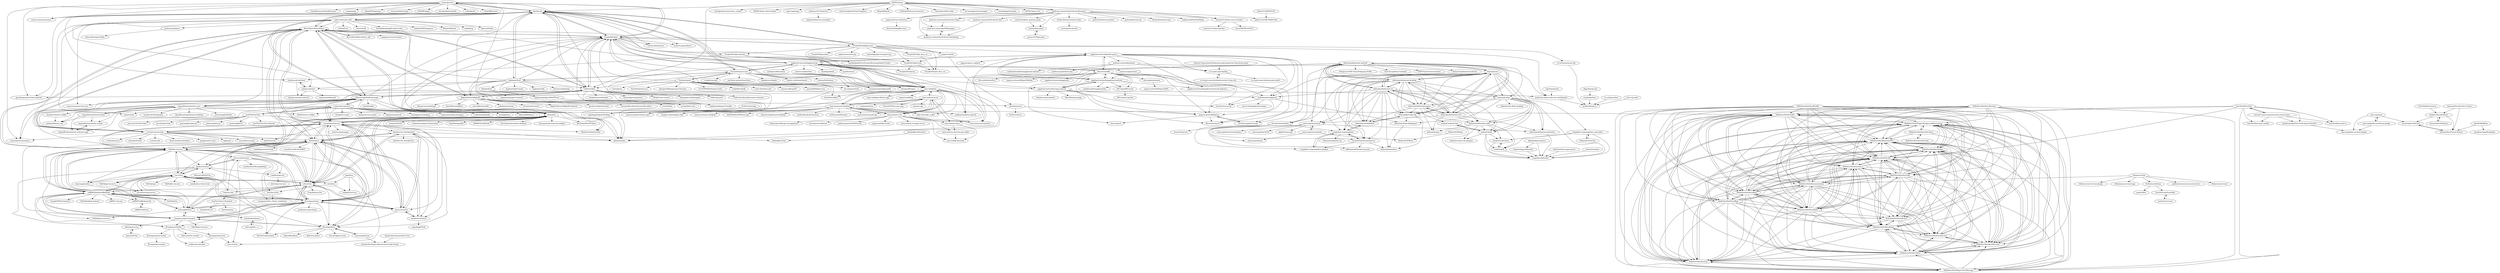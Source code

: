 digraph G {
"torproject/tor" -> "i2p/i2p.i2p"
"torproject/tor" -> "guardianproject/orbot-android" ["e"=1]
"torproject/tor" -> "onionshare/onionshare" ["e"=1]
"torproject/tor" -> "PurpleI2P/i2pd"
"torproject/tor" -> "monero-project/monero" ["e"=1]
"torproject/tor" -> "OnionBrowser/OnionBrowser" ["e"=1]
"torproject/tor" -> "nmap/nmap" ["e"=1]
"torproject/tor" -> "OpenVPN/openvpn" ["e"=1]
"torproject/tor" -> "veracrypt/VeraCrypt" ["e"=1]
"torproject/tor" -> "GNOME/gimp" ["e"=1]
"torproject/tor" -> "wireshark/wireshark" ["e"=1]
"torproject/tor" -> "videolan/vlc" ["e"=1]
"torproject/tor" -> "LibreOffice/core" ["e"=1]
"torproject/tor" -> "monero-project/monero-gui" ["e"=1]
"torproject/tor" -> "signalapp/Signal-Desktop" ["e"=1]
"PurpleI2P/i2pd" -> "i2p/i2p.i2p"
"PurpleI2P/i2pd" -> "PurpleI2P/i2pdbrowser"
"PurpleI2P/i2pd" -> "yggdrasil-network/yggdrasil-go"
"PurpleI2P/i2pd" -> "RetroShare/RetroShare"
"PurpleI2P/i2pd" -> "oxen-io/lokinet"
"PurpleI2P/i2pd" -> "Gedsh/InviZible" ["e"=1]
"PurpleI2P/i2pd" -> "PurpleI2P/i2pd-tools"
"PurpleI2P/i2pd" -> "majestrate/XD"
"PurpleI2P/i2pd" -> "torproject/tor"
"PurpleI2P/i2pd" -> "qTox/qTox"
"PurpleI2P/i2pd" -> "Tribler/tribler"
"PurpleI2P/i2pd" -> "haveno-dex/haveno" ["e"=1]
"PurpleI2P/i2pd" -> "monero-project/kovri" ["e"=1]
"PurpleI2P/i2pd" -> "PurpleI2P/i2pd-android"
"PurpleI2P/i2pd" -> "cjdelisle/cjdns" ["e"=1]
"oxen-io/session-ios" -> "oxen-io/session-desktop"
"oxen-io/session-ios" -> "oxen-io/session-android" ["e"=1]
"oxen-io/session-ios" -> "oxen-io/lokinet"
"oxen-io/session-ios" -> "oxen-io/oxen-core"
"oxen-io/session-ios" -> "oxen-io/session-pysogs"
"oxen-io/session-ios" -> "oxen-io/oxen-docs"
"oxen-io/session-ios" -> "cryptomator/ios" ["e"=1]
"oxen-io/session-ios" -> "ProtonVPN/ios-mac-app" ["e"=1]
"oxen-io/session-ios" -> "ivpn/ios-app" ["e"=1]
"oxen-io/lokinet" -> "oxen-io/session-desktop"
"oxen-io/lokinet" -> "oxen-io/session-android" ["e"=1]
"oxen-io/lokinet" -> "oxen-io/oxen-core"
"oxen-io/lokinet" -> "oxen-io/session-ios"
"oxen-io/lokinet" -> "PurpleI2P/i2pd"
"oxen-io/lokinet" -> "oxen-io/lokinet-flutter-app"
"oxen-io/lokinet" -> "yggdrasil-network/yggdrasil-go"
"oxen-io/lokinet" -> "oxen-io/oxen-docs"
"oxen-io/lokinet" -> "i2p/i2p.i2p"
"oxen-io/lokinet" -> "monero-project/monero-gui" ["e"=1]
"oxen-io/lokinet" -> "guardianproject/orbot-android" ["e"=1]
"oxen-io/lokinet" -> "majestrate/llarp"
"oxen-io/lokinet" -> "Gedsh/InviZible" ["e"=1]
"oxen-io/lokinet" -> "mollyim/mollyim-android" ["e"=1]
"oxen-io/lokinet" -> "cake-tech/cake_wallet" ["e"=1]
"hyphanet/fred" -> "i2p/i2p.i2p"
"hyphanet/fred" -> "Bombe/Sone"
"hyphanet/fred" -> "hyphanet/pyFreenet"
"hyphanet/fred" -> "hyphanet/wiki"
"hyphanet/fred" -> "freenet/freenet-core"
"hyphanet/fred" -> "freenet-mobile/app"
"hyphanet/fred" -> "PurpleI2P/i2pd"
"hyphanet/fred" -> "hyphanet/plugin-WebOfTrust"
"hyphanet/fred" -> "oxen-io/lokinet"
"hyphanet/fred" -> "i2p/i2p.i2p-bote"
"hyphanet/fred" -> "hyphanet/plugin-Freetalk"
"hyphanet/fred" -> "RetroShare/RetroShare"
"hyphanet/fred" -> "BiglySoftware/BiglyBT"
"hyphanet/fred" -> "Tribler/tribler"
"hyphanet/fred" -> "miguelfreitas/twister-core"
"irungentoo/toxcore" -> "qTox/qTox"
"irungentoo/toxcore" -> "TokTok/c-toxcore"
"irungentoo/toxcore" -> "Antox/Antox"
"irungentoo/toxcore" -> "uTox/uTox"
"irungentoo/toxcore" -> "JFreegman/toxic"
"irungentoo/toxcore" -> "notsecure/uTox"
"irungentoo/toxcore" -> "ricochet-im/ricochet"
"irungentoo/toxcore" -> "RetroShare/RetroShare"
"irungentoo/toxcore" -> "cjdelisle/cjdns" ["e"=1]
"irungentoo/toxcore" -> "Bitmessage/PyBitmessage"
"irungentoo/toxcore" -> "cjb/GitTorrent" ["e"=1]
"irungentoo/toxcore" -> "HelloZeroNet/ZeroNet" ["e"=1]
"irungentoo/toxcore" -> "matrix-org/synapse" ["e"=1]
"irungentoo/toxcore" -> "Antidote-for-Tox/Antidote"
"irungentoo/toxcore" -> "PurpleI2P/i2pd"
"yggdrasil-network/yggdrasil-go" -> "cjdelisle/cjdns" ["e"=1]
"yggdrasil-network/yggdrasil-go" -> "yggdrasil-network/public-peers"
"yggdrasil-network/yggdrasil-go" -> "PurpleI2P/i2pd"
"yggdrasil-network/yggdrasil-go" -> "Revertron/Alfis"
"yggdrasil-network/yggdrasil-go" -> "yggdrasil-network/yggdrasil-android"
"yggdrasil-network/yggdrasil-go" -> "markqvist/Reticulum" ["e"=1]
"yggdrasil-network/yggdrasil-go" -> "matrix-org/dendrite" ["e"=1]
"yggdrasil-network/yggdrasil-go" -> "oxen-io/lokinet"
"yggdrasil-network/yggdrasil-go" -> "yggdrasil-network/crispa-android"
"yggdrasil-network/yggdrasil-go" -> "matrix-org/pinecone"
"yggdrasil-network/yggdrasil-go" -> "redecentralize/alternative-internet" ["e"=1]
"yggdrasil-network/yggdrasil-go" -> "slackhq/nebula" ["e"=1]
"yggdrasil-network/yggdrasil-go" -> "pojntfx/weron" ["e"=1]
"yggdrasil-network/yggdrasil-go" -> "RetroShare/RetroShare"
"yggdrasil-network/yggdrasil-go" -> "freenet/freenet-core"
"chatmail/core" -> "deltachat/deltachat-desktop"
"chatmail/core" -> "deltachat/deltachat-android"
"chatmail/core" -> "deltachat/deltachat-ios"
"chatmail/core" -> "deltachat/deltachat-pages"
"chatmail/core" -> "chatmail/provider-db"
"chatmail/core" -> "deltachat/deltachat-node"
"chatmail/core" -> "deltachat/deltachat-core"
"chatmail/core" -> "simplebot-org/simplebot"
"chatmail/core" -> "webxdc/hello"
"chatmail/core" -> "deltachat-bot/deltabot"
"chatmail/core" -> "ArcaneChat/arcanechat-tui"
"chatmail/core" -> "chatmail/relay"
"chatmail/core" -> "ArcaneChat/android"
"chatmail/core" -> "deltachat/deltachat-android-ii"
"chatmail/core" -> "neilalexander/yggmail"
"notsecure/uTox" -> "markwinter/Antox"
"notsecure/uTox" -> "uTox/uTox"
"notsecure/uTox" -> "irungentoo/toxcore"
"notsecure/uTox" -> "JFreegman/toxic"
"notsecure/uTox" -> "Antox/Antox"
"notsecure/uTox" -> "Antidote-for-Tox/Antidote"
"notsecure/uTox" -> "RicinApp/Ricin"
"cryptix/goSam" -> "jacklund/i2pd-rs"
"oxen-io/session-desktop" -> "oxen-io/session-android" ["e"=1]
"oxen-io/session-desktop" -> "oxen-io/session-ios"
"oxen-io/session-desktop" -> "oxen-io/lokinet"
"oxen-io/session-desktop" -> "oxen-io/oxen-core"
"oxen-io/session-desktop" -> "element-hq/element-desktop" ["e"=1]
"oxen-io/session-desktop" -> "mollyim/mollyim-android" ["e"=1]
"oxen-io/session-desktop" -> "cake-tech/cake_wallet" ["e"=1]
"oxen-io/session-desktop" -> "simplex-chat/simplex-chat" ["e"=1]
"oxen-io/session-desktop" -> "signalapp/Signal-Desktop" ["e"=1]
"oxen-io/session-desktop" -> "mullvad/mullvad-browser" ["e"=1]
"oxen-io/session-desktop" -> "oxen-io/session-pysogs"
"oxen-io/session-desktop" -> "szTheory/exifcleaner" ["e"=1]
"oxen-io/session-desktop" -> "status-im/status-desktop" ["e"=1]
"oxen-io/session-desktop" -> "monero-project/monero-gui" ["e"=1]
"oxen-io/session-desktop" -> "HACKERALERT/Picocrypt" ["e"=1]
"JFreegman/toxic" -> "uTox/uTox"
"JFreegman/toxic" -> "TokTok/c-toxcore"
"JFreegman/toxic" -> "irungentoo/toxcore"
"JFreegman/toxic" -> "toxygen-project/toxygen"
"JFreegman/toxic" -> "Antox/Antox"
"JFreegman/toxic" -> "qTox/qTox"
"JFreegman/toxic" -> "evilcorpltd/aTox"
"JFreegman/toxic" -> "zoff99/ToxAndroidRefImpl"
"JFreegman/toxic" -> "notsecure/uTox"
"JFreegman/toxic" -> "RicinApp/Ricin"
"JFreegman/toxic" -> "JFreegman/ToxBot"
"JFreegman/toxic" -> "gjedeer/tuntox"
"JFreegman/toxic" -> "tox-rs/tox"
"JFreegman/toxic" -> "TheToxProject/client"
"JFreegman/toxic" -> "profanity-im/profanity" ["e"=1]
"evilcorpltd/aTox" -> "zoff99/ToxAndroidRefImpl"
"evilcorpltd/aTox" -> "uTox/uTox"
"evilcorpltd/aTox" -> "toxygen-project/toxygen"
"evilcorpltd/aTox" -> "TokTok/c-toxcore"
"evilcorpltd/aTox" -> "JFreegman/toxic"
"evilcorpltd/aTox" -> "robinlinden/hastur"
"evilcorpltd/aTox" -> "TokTok/jvm-toxcore-c"
"evilcorpltd/aTox" -> "qTox/qTox"
"evilcorpltd/aTox" -> "tox-rs/tox"
"zlatinb/muwire" -> "popura-network/Popura"
"zlatinb/muwire" -> "GetEnvy/Envy" ["e"=1]
"deltachat/deltachat-ios" -> "deltachat/deltachat-pages"
"deltachat/deltachat-ios" -> "chatmail/core"
"deltachat/deltachat-ios" -> "deltachat/deltachat-core"
"deltachat/deltachat-ios" -> "deltachat/deltachat-desktop"
"deltachat/deltachat-ios" -> "chatmail/provider-db"
"deltachat/deltachat-ios" -> "deltachat/deltachat-android"
"deltachat/deltachat-ios" -> "autocrypt/autocrypt"
"deltachat/deltachat-ios" -> "deltachat/deltachat-node"
"deltachat/deltachat-ios" -> "deltachat-bot/deltabot"
"deltachat/deltachat-ios" -> "simplebot-org/simplebot"
"deltachat/deltachat-ios" -> "ArcaneChat/arcanechat-tui"
"deltachat/deltachat-ios" -> "chatmail/relay"
"deltachat/deltachat-ios" -> "deltachat/interface"
"deltachat/deltachat-ios" -> "neilalexander/yggmail"
"deltachat/deltachat-desktop" -> "deltachat/deltachat-android"
"deltachat/deltachat-desktop" -> "chatmail/core"
"deltachat/deltachat-desktop" -> "deltachat/deltachat-ios"
"deltachat/deltachat-desktop" -> "deltachat/deltachat-core"
"deltachat/deltachat-desktop" -> "ArcaneChat/arcanechat-tui"
"deltachat/deltachat-desktop" -> "chatmail/provider-db"
"deltachat/deltachat-desktop" -> "deltachat/deltachat-pages"
"deltachat/deltachat-desktop" -> "chatmail/relay"
"deltachat/deltachat-desktop" -> "deltachat/deltachat-node"
"deltachat/deltachat-desktop" -> "webxdc/hello"
"deltachat/deltachat-desktop" -> "ArcaneChat/android"
"deltachat/deltachat-desktop" -> "simplebot-org/simplebot"
"deltachat/deltachat-desktop" -> "autocrypt/autocrypt"
"deltachat/deltachat-desktop" -> "deltachat-bot/deltabot"
"deltachat/deltachat-desktop" -> "webxdc/webxdc-dev"
"miguelfreitas/twister-core" -> "miguelfreitas/twister-html"
"miguelfreitas/twister-core" -> "miguelfreitas/twister-seeder"
"miguelfreitas/twister-core" -> "iShift/twister-webkit"
"miguelfreitas/twister-core" -> "Bitmessage/PyBitmessage"
"miguelfreitas/twister-core" -> "dryabov/twister-webkit"
"miguelfreitas/twister-core" -> "miguelfreitas/twister-webview-app"
"miguelfreitas/twister-core" -> "tomoko-dev9/nntpchan" ["e"=1]
"miguelfreitas/twister-core" -> "OpenBazaar/openbazaar-desktop" ["e"=1]
"miguelfreitas/twister-core" -> "HelloZeroNet/ZeroMe"
"miguelfreitas/twister-core" -> "myleneb/theme_nin"
"miguelfreitas/twister-core" -> "mwarning/KadNode" ["e"=1]
"miguelfreitas/twister-core" -> "RetroShare/RetroShare"
"hyphanet/plugin-WebOfTrust" -> "hyphanet/plugin-Freetalk"
"zoff99/ToxPhone" -> "zoff99/ToxBlinkenwall"
"markwinter/Antox" -> "Antox/Antox"
"markwinter/Antox" -> "notsecure/uTox"
"markwinter/Antox" -> "signalapp/Flock" ["e"=1]
"hqwrong/minitox" -> "envsh/tox-homeserver"
"yggdrasil-network/public-peers" -> "yggdrasil-network/yggdrasil-android"
"yggdrasil-network/public-peers" -> "yggdrasil-network/yggdrasil-network.github.io"
"yggdrasil-network/public-peers" -> "Revertron/Alfis"
"yggdrasil-network/public-peers" -> "yggdrasil-network/crispa-android"
"yggdrasil-network/public-peers" -> "Revertron/wyrd"
"yggdrasil-network/public-peers" -> "ygguser/peers_updater"
"yggdrasil-network/public-peers" -> "yggdrasil-network/yggdrasil-go"
"yggdrasil-network/public-peers" -> "neilalexander/yggmail"
"yggdrasil-network/public-peers" -> "medium-network/medium"
"yggdrasil-network/public-peers" -> "Arceliar/yggdrasil-map"
"yggdrasil-network/public-peers" -> "ru-crypto-anarchy/faq"
"yggdrasil-network/public-peers" -> "Arceliar/ironwood"
"oxen-io/oxen-core" -> "oxen-io/oxen-docs"
"oxen-io/oxen-core" -> "oxen-io/lokinet"
"oxen-io/oxen-core" -> "loki-project/loki-gui-unsupported"
"oxen-io/oxen-core" -> "oxen-io/oxen-electron-gui-wallet"
"oxen-io/oxen-core" -> "oxen-io/session-ios"
"oxen-io/oxen-core" -> "oxen-io/session-desktop"
"oxen-io/oxen-core" -> "havenprotocol/haven"
"oxen-io/oxen-core" -> "graft-project/GraftNetwork" ["e"=1]
"oxen-io/oxen-core" -> "oxen-io/session-android" ["e"=1]
"oxen-io/oxen-core" -> "oxen-io/loki-launcher"
"oxen-io/oxen-core" -> "jagerman/loki-sn-bot"
"oxen-io/oxen-core" -> "oxen-io/oxen-storage-server"
"ArcaneChat/android" -> "ArcaneChat/core"
"ArcaneChat/android" -> "ArcaneChat/arcanechat-tui"
"ArcaneChat/android" -> "simplebot-org/simplebot"
"ArcaneChat/android" -> "simplebot-org/simplebot-plugins"
"ArcaneChat/android" -> "adbenitez/deltachat-manual"
"tox-rs/tox" -> "zoff99/ToxAndroidRefImpl"
"tox-rs/tox" -> "zetok/tox"
"tox-rs/tox" -> "TokTok/c-toxcore"
"tox-rs/tox" -> "gjedeer/tuntox"
"tox-rs/tox" -> "envsh/tox-homeserver"
"tox-rs/tox" -> "hqwrong/minitox"
"tox-rs/tox" -> "RicinApp/Ricin"
"tox-rs/tox" -> "TokTok/spec"
"tox-rs/tox" -> "TokTok/go-toxcore-c"
"tox-rs/tox" -> "zoff99/ToxBlinkenwall"
"tox-rs/tox" -> "Tox/tox.chat"
"tox-rs/tox" -> "JFreegman/toxic"
"tox-rs/tox" -> "TokTok/hs-toxcore"
"tox-rs/tox" -> "maidsafe-archive/crust" ["e"=1]
"tox-rs/tox" -> "uTox/uTox"
"i2p/i2p.android.base" -> "i2p/i2p.i2p-bote.android"
"i2p/i2p.android.base" -> "i2p/i2p.i2p-bote"
"cygnusxi/CurecoinSource" -> "Hou5e/FoldingBrowser" ["e"=1]
"ru-crypto-anarchy/faq" -> "ru-crypto-anarchy/awesome-mesh"
"ru-crypto-anarchy/faq" -> "ru-crypto-anarchy/shadowsocks-v2ray-cdn"
"oxen-io/oxen-docs" -> "oxen-io/loki-launcher"
"oxen-io/oxen-docs" -> "oxen-io/oxen-electron-gui-wallet"
"aitjcize/PyTox" -> "abbat/pytoxcore"
"TokTok/go-toxcore-c" -> "envsh/tox-homeserver"
"evilcorpltd/n_e_s" -> "robinlinden/hastur"
"ru-crypto-anarchy/shadowsocks-v2ray-cdn" -> "ru-crypto-anarchy/faq"
"alexbakker/SharpTox" -> "alexbakker/Toxy"
"Bombe/Sone" -> "hyphanet/plugin-Freemail"
"Bombe/Sone" -> "hyphanet/plugin-WebOfTrust"
"medium-network/medium" -> "mediumfoundation/yggdrasil-android"
"medium-network/medium" -> "ru-crypto-anarchy/faq"
"medium-network/medium" -> "medium-isp/medium-dns"
"medium-network/medium" -> "nonlin-lin-chaos-order-etc-etal/i2pchat"
"JFreegman/toxcore" -> "tox-rs/rstox"
"JFreegman/toxcore" -> "subliun/tox-dicebot"
"miguelfreitas/twister-seeder" -> "miguelfreitas/twister-webview-app"
"deltachat/deltachat-node" -> "hugot/go-deltachat"
"deltachat/deltachat-node" -> "ArcaneCircle/chess"
"deltachat/deltachat-node" -> "webxdc/poll"
"deltachat/deltachat-node" -> "deltachat/spec"
"deltachat/deltachat-node" -> "webxdc/hello"
"Arceliar/yggdrasil-map" -> "popura-network/Popura"
"gridcoin-community/Whitepaper" -> "gridcoin-community/Gridcoin-Marketing"
"dryabov/twister-webkit" -> "myleneb/theme_nin"
"oxen-io/oxen-electron-gui-wallet" -> "oxen-io/loki-launcher"
"chatmail/provider-db" -> "deltachat/interface"
"chatmail/provider-db" -> "deltachat-bot/deltabot"
"chatmail/provider-db" -> "deltachat/AndroidYggmail"
"miguelfreitas/twister-html" -> "miguelfreitas/twister-seeder"
"miguelfreitas/twister-html" -> "miguelfreitas/twister-webview-app"
"miguelfreitas/twister-html" -> "miguelfreitas/twister-core"
"miguelfreitas/twister-html" -> "myleneb/theme_nin"
"miguelfreitas/twister-webview-app" -> "miguelfreitas/twister-seeder"
"deltachat-bot/deltabot" -> "simplebot-org/simplebot"
"deltachat-bot/deltabot" -> "chatmail/provider-db"
"simplebot-org/simplebot" -> "simplebot-org/simplebot-plugins"
"simplebot-org/simplebot" -> "ArcaneChat/arcanechat-tui"
"simplebot-org/simplebot" -> "deltachat-bot/deltabot"
"simplebot-org/simplebot" -> "Nenirey/simplebot_tg"
"naxuroqa/Venom" -> "RicinApp/Ricin"
"naxuroqa/Venom" -> "QuantisDev/Quan-Masternode-Guide-Script"
"sau412/arikado_gridcoin_pool" -> "bryhardt/grcpool"
"gridcoin-community/Gridcoin-Site" -> "gridcoin-community/Gridcoin-Marketing"
"imachug/ZeroDevLib" -> "krixano/ZeroFrame-Router"
"gridcoin-community/Gridcoin-Tasks" -> "gridcoin-community/Whitepaper"
"krixano/ZeroMedium" -> "AnthyG/ThunderWave"
"HelloZeroNet/Plugin-BackgroundProcessing" -> "HelloZeroNet/ReactionGIFs"
"HelloZeroNet/Plugin-BackgroundProcessing" -> "HelloZeroNet/ZeroSites"
"HelloZeroNet/Plugin-BackgroundProcessing" -> "HelloZeroNet/ZeroUp"
"HelloZeroNet/Plugin-BackgroundProcessing" -> "HelloZeroNet/ZeroNet-mac"
"HelloZeroNet/Plugin-BackgroundProcessing" -> "HelloZeroNet/ZeroName"
"HelloZeroNet/Plugin-BackgroundProcessing" -> "HelloZeroNet/ZeroNet-win"
"HelloZeroNet/Plugin-BackgroundProcessing" -> "HelloZeroNet/Plugin-PeerMessage"
"HelloZeroNet/Plugin-BackgroundProcessing" -> "HelloZeroNet/ZeroNet-linux"
"HelloZeroNet/Plugin-BackgroundProcessing" -> "HelloZeroNet/ZeroID"
"HelloZeroNet/Plugin-PeerMessage" -> "HelloZeroNet/ZeroUp"
"HelloZeroNet/Plugin-PeerMessage" -> "HelloZeroNet/Plugin-BackgroundProcessing"
"HelloZeroNet/Plugin-PeerMessage" -> "HelloZeroNet/ReactionGIFs"
"HelloZeroNet/Plugin-PeerMessage" -> "HelloZeroNet/ZeroName"
"HelloZeroNet/Plugin-PeerMessage" -> "HelloZeroNet/ZeroSites"
"HelloZeroNet/Plugin-PeerMessage" -> "HelloZeroNet/ZeroNet-mac"
"HelloZeroNet/Plugin-PeerMessage" -> "HelloZeroNet/ZeroAdmin"
"purplesyringa/The-Truth-about-ZeroNet" -> "zam-org/godot-zeronet-plugin"
"zam-org/zame" -> "zam-org/godot-zeroframe-plugin"
"zam-org/zame" -> "imachug/ZeroDevLib"
"zam-org/zame" -> "zam-org/godot-zeronet-plugin"
"zam-org/godot-zeroframe-plugin" -> "zam-org/zame"
"zam-org/godot-zeroframe-plugin" -> "zam-org/godot-zeronet-plugin"
"HelloZeroNet/ZeroUp" -> "HelloZeroNet/ReactionGIFs"
"HelloZeroNet/ZeroUp" -> "HelloZeroNet/Plugin-BackgroundProcessing"
"HelloZeroNet/ZeroUp" -> "HelloZeroNet/Plugin-PeerMessage"
"HelloZeroNet/ZeroUp" -> "HelloZeroNet/ZeroNet-mac"
"HelloZeroNet/ZeroUp" -> "HelloZeroNet/ZeroName"
"HelloZeroNet/ZeroUp" -> "HelloZeroNet/ZeroSites"
"Autism-Corporation/Cheburnet-information-for-Anon-from-Anon" -> "ru-crypto-anarchy/faq"
"gridcoin-community/Gridcoin-Marketing" -> "gridcoin-community/Whitepaper"
"QuantisDev/QuantisNet-Core" -> "QuantisDev/Quan-Masternode-Guide-Script"
"deltachat/deltachat-android-ii" -> "hugot/go-deltachat"
"qTox/qTox" -> "irungentoo/toxcore"
"qTox/qTox" -> "uTox/uTox"
"qTox/qTox" -> "TokTok/c-toxcore"
"qTox/qTox" -> "Antox/Antox"
"qTox/qTox" -> "wang-bin/QtAV" ["e"=1]
"qTox/qTox" -> "JFreegman/toxic"
"qTox/qTox" -> "RetroShare/RetroShare"
"qTox/qTox" -> "clementine-player/Clementine" ["e"=1]
"qTox/qTox" -> "QupZilla/qupzilla" ["e"=1]
"qTox/qTox" -> "188080501/JQTools" ["e"=1]
"qTox/qTox" -> "nitroshare/nitroshare-desktop" ["e"=1]
"qTox/qTox" -> "evilcorpltd/aTox"
"qTox/qTox" -> "laserpants/qt-material-widgets" ["e"=1]
"qTox/qTox" -> "WizTeam/WizQTClient" ["e"=1]
"qTox/qTox" -> "notsecure/uTox"
"Antox/Antox" -> "uTox/uTox"
"Antox/Antox" -> "markwinter/Antox"
"Antox/Antox" -> "irungentoo/toxcore"
"Antox/Antox" -> "qTox/qTox"
"Antox/Antox" -> "TokTok/c-toxcore"
"Antox/Antox" -> "zoff99/ToxAndroidRefImpl"
"Antox/Antox" -> "Antidote-for-Tox/Antidote"
"Antox/Antox" -> "RicinApp/Ricin"
"Antox/Antox" -> "JFreegman/toxic"
"Antox/Antox" -> "notsecure/uTox"
"Antox/Antox" -> "toxygen-project/toxygen"
"Antox/Antox" -> "tox4j/deprecated-tox4j"
"Antox/Antox" -> "zom/Zom-Android-XMPP" ["e"=1]
"Antox/Antox" -> "tox-rs/tox"
"Antox/Antox" -> "gjedeer/tuntox"
"PurpleI2P/i2pd-android" -> "PurpleI2P/i2pd-tools"
"PurpleI2P/i2pd-android" -> "i2p/i2p.android.base"
"PurpleI2P/i2pd-android" -> "PurpleI2P/i2pd-qt"
"PurpleI2P/i2pd-android" -> "eyedeekay/I2P-in-Private-Browsing-Mode-Firefox"
"gridcoin-community/Gridcoin-Research" -> "gridcoin-community/Gridcoin-Tasks"
"gridcoin-community/Gridcoin-Research" -> "BOINC/boinc"
"gridcoin-community/Gridcoin-Research" -> "Erkan-Yilmaz/Gridcoin-tasks"
"gridcoin-community/Gridcoin-Research" -> "gridcoin-community/Gridcoin-Marketing"
"gridcoin-community/Gridcoin-Research" -> "gridcoin-community/Whitepaper"
"gridcoin-community/Gridcoin-Research" -> "gridcoin-community/Gridcoin-Site"
"gridcoin-community/Gridcoin-Research" -> "marius311/boinc-server-docker"
"gridcoin-community/Gridcoin-Research" -> "bryhardt/grcpool"
"gridcoin-community/Gridcoin-Research" -> "gridcoin/Gridcoin-master"
"gridcoin-community/Gridcoin-Research" -> "gridcat/gridcoin-rpc"
"gridcoin-community/Gridcoin-Research" -> "cygnusxi/CurecoinSource"
"gridcoin-community/Gridcoin-Research" -> "delta1512/GRC-Wallet-Bot"
"gridcoin-community/Gridcoin-Research" -> "Git-Jiro/homebrew-jiro"
"gridcoin-community/Gridcoin-Research" -> "sau412/arikado_gridcoin_pool"
"gridcoin-community/Gridcoin-Research" -> "makeasnek/FindTheMag2"
"Antidote-for-Tox/Antidote" -> "Antidote-for-Tox/objcTox"
"Antidote-for-Tox/Antidote" -> "Antox/Antox"
"Antidote-for-Tox/Antidote" -> "uTox/uTox"
"Antidote-for-Tox/Antidote" -> "notsecure/uTox"
"Antidote-for-Tox/Antidote" -> "alexbakker/Toxy"
"Antidote-for-Tox/Antidote" -> "RicinApp/Ricin"
"Antidote-for-Tox/Antidote" -> "markwinter/Antox"
"gjedeer/tuntox" -> "cleverca22/toxvpn"
"gjedeer/tuntox" -> "TokTok/go-toxcore-c"
"gjedeer/tuntox" -> "ddorian1/libToxTun"
"gjedeer/tuntox" -> "tox-rs/tox"
"gjedeer/tuntox" -> "JFreegman/ToxBot"
"gjedeer/tuntox" -> "codedust/go-tox"
"gjedeer/tuntox" -> "hqwrong/minitox"
"XL2014/suixiang" -> "iShift/twister-webkit"
"ZeroNetX/ZeroNet" -> "zeronet-conservancy/zeronet-conservancy"
"ZeroNetX/ZeroNet" -> "ZeroNetX/zeronet-rs"
"ZeroNetX/ZeroNet" -> "ZeroNetX/zeronet_mobile"
"ZeroNetX/ZeroNet" -> "HelloZeroNet/Plugin-PeerMessage"
"ZeroNetX/ZeroNet" -> "HelloZeroNet/ZeroMe"
"ZeroNetX/ZeroNet" -> "HelloZeroNet/ZeroHello"
"ZeroNetX/ZeroNet" -> "purplesyringa/The-Truth-about-ZeroNet"
"ZeroNetX/ZeroNet" -> "HelloZeroNet/ZeroID"
"JFreegman/ToxBot" -> "subliun/tox-dicebot"
"JFreegman/ToxBot" -> "JFreegman/toxcrawler"
"JFreegman/ToxBot" -> "vikstrous/tox-crawler"
"JFreegman/ToxBot" -> "JFreegman/toxcore"
"i2pchat/i2pchat" -> "nonlin-lin-chaos-order-etc-etal/i2pchat"
"ArcaneChat/arcanechat-tui" -> "simplebot-org/simplebot"
"ArcaneChat/arcanechat-tui" -> "simplebot-org/simplebot-plugins"
"ArcaneChat/arcanechat-tui" -> "adbenitez/deltachat-manual"
"ArcaneChat/arcanechat-tui" -> "deltachat/interface"
"yggdrasil-network/crispa-android" -> "yggdrasil-network/yggdrasil-android"
"yggdrasil-network/crispa-android" -> "vikulin/crispa-android"
"yggdrasil-network/crispa-android" -> "MassMesh/autoygg"
"yggdrasil-network/crispa-android" -> "Revertron/wyrd"
"yggdrasil-network/crispa-android" -> "neilalexander/yggmail"
"yggdrasil-network/crispa-android" -> "popura-network/Popura"
"HelloZeroNet/ZeroBlog" -> "HelloZeroNet/ZeroMail"
"HelloZeroNet/ZeroBlog" -> "HelloZeroNet/ZeroBoard"
"HelloZeroNet/ZeroBlog" -> "HelloZeroNet/ZeroSites"
"HelloZeroNet/ZeroBlog" -> "HelloZeroNet/ZeroHello"
"HelloZeroNet/ZeroBlog" -> "HelloZeroNet/Documentation"
"HelloZeroNet/ZeroBlog" -> "HelloZeroNet/Plugin-BackgroundProcessing"
"HelloZeroNet/ZeroBlog" -> "HelloZeroNet/Plugin-PeerMessage"
"HelloZeroNet/ZeroBlog" -> "HelloZeroNet/ZeroMe"
"HelloZeroNet/ZeroBlog" -> "HelloZeroNet/ZeroID"
"HelloZeroNet/ZeroBlog" -> "HelloZeroNet/ZeroUp"
"HelloZeroNet/ZeroBlog" -> "HelloZeroNet/ZeroTalk"
"HelloZeroNet/ZeroBlog" -> "HelloZeroNet/ReactionGIFs"
"HelloZeroNet/ZeroBlog" -> "HelloZeroNet/zeronet.io"
"HelloZeroNet/ZeroBlog" -> "HelloZeroNet/ZeroName"
"HelloZeroNet/ZeroBlog" -> "HelloZeroNet/ZeroAdmin"
"HelloZeroNet/ZeroHello" -> "HelloZeroNet/ZeroTalk"
"HelloZeroNet/ZeroHello" -> "HelloZeroNet/zeronet.io"
"HelloZeroNet/ZeroHello" -> "HelloZeroNet/ZeroID"
"HelloZeroNet/ZeroHello" -> "HelloZeroNet/Plugin-BackgroundProcessing"
"HelloZeroNet/ZeroHello" -> "HelloZeroNet/ZeroSites"
"HelloZeroNet/ZeroHello" -> "HelloZeroNet/ZeroUp"
"HelloZeroNet/ZeroHello" -> "HelloZeroNet/Documentation"
"HelloZeroNet/ZeroHello" -> "HelloZeroNet/ZeroMe"
"HelloZeroNet/ZeroHello" -> "HelloZeroNet/ReactionGIFs"
"HelloZeroNet/ZeroHello" -> "HelloZeroNet/Plugin-PeerMessage"
"HelloZeroNet/ZeroHello" -> "HelloZeroNet/ZeroMail"
"HelloZeroNet/ZeroHello" -> "HelloZeroNet/ZeroAdmin"
"HelloZeroNet/ZeroHello" -> "HelloZeroNet/ZeroName"
"HelloZeroNet/ZeroHello" -> "HelloZeroNet/ZeroBoard"
"HelloZeroNet/ZeroHello" -> "HelloZeroNet/ZeroNet-win"
"codedust/go-tox" -> "kitech/go-toxcore"
"popura-network/Popura" -> "zhoreeq/yctl"
"popura-network/Popura" -> "Revertron/wyrd"
"popura-network/Popura" -> "Arceliar/yggdrasil-map"
"HelloZeroNet/ZeroBoard" -> "HelloZeroNet/ReactionGIFs"
"HelloZeroNet/ZeroBoard" -> "HelloZeroNet/ZeroID"
"HelloZeroNet/ZeroBoard" -> "HelloZeroNet/ZeroName"
"HelloZeroNet/ZeroBoard" -> "HelloZeroNet/Plugin-BackgroundProcessing"
"HelloZeroNet/ZeroBoard" -> "HelloZeroNet/ZeroSites"
"HelloZeroNet/ZeroBoard" -> "HelloZeroNet/ZeroAdmin"
"HelloZeroNet/ZeroBoard" -> "HelloZeroNet/ZeroNet-mac"
"HelloZeroNet/ZeroBoard" -> "HelloZeroNet/ZeroUp"
"HelloZeroNet/ZeroBoard" -> "HelloZeroNet/ZeroNet-win"
"dignifiedquire/quircs" -> "hugot/go-deltachat"
"dignifiedquire/quircs" -> "hugot/whapp-deltachat"
"deltachat-bot/echo" -> "simplebot-org/simplebot_mastodon"
"zhoreeq/meshname" -> "popura-network/PopuraDNS"
"HelloZeroNet/ZeroNet-dist" -> "HelloZeroNet/ZeroNet-linux"
"hugot/whapp-deltachat" -> "hugot/go-deltachat"
"HelloZeroNet/ZeroNet-linux" -> "HelloZeroNet/Plugin-BackgroundProcessing"
"HelloZeroNet/ZeroNet-linux" -> "HelloZeroNet/ZeroNet-dist"
"HelloZeroNet/ZeroNet-linux" -> "HelloZeroNet/ReactionGIFs"
"HelloZeroNet/ZeroNet-linux" -> "HelloZeroNet/ZeroNet-mac"
"simplebot-org/simplebot-plugins" -> "simplebot-org/simplebot"
"tahoe-lafs/tahoe-lafs" -> "gridsync/gridsync"
"tahoe-lafs/tahoe-lafs" -> "i2p/i2p.i2p"
"tahoe-lafs/tahoe-lafs" -> "sahib/brig" ["e"=1]
"tahoe-lafs/tahoe-lafs" -> "tahoe-lafs/zfec" ["e"=1]
"tahoe-lafs/tahoe-lafs" -> "Upload/Up1" ["e"=1]
"tahoe-lafs/tahoe-lafs" -> "ssbc/ssb-db" ["e"=1]
"tahoe-lafs/tahoe-lafs" -> "Bitmessage/PyBitmessage"
"tahoe-lafs/tahoe-lafs" -> "firstlookmedia/pdf-redact-tools" ["e"=1]
"tahoe-lafs/tahoe-lafs" -> "namecoin/namecoin-core" ["e"=1]
"tahoe-lafs/tahoe-lafs" -> "ricochet-im/ricochet"
"tahoe-lafs/tahoe-lafs" -> "maidsafe/Whitepapers" ["e"=1]
"tahoe-lafs/tahoe-lafs" -> "cjdelisle/cjdns" ["e"=1]
"tahoe-lafs/tahoe-lafs" -> "coyim/coyim" ["e"=1]
"tahoe-lafs/tahoe-lafs" -> "Whonix/Whonix" ["e"=1]
"tahoe-lafs/tahoe-lafs" -> "RetroShare/RetroShare"
"freenet/freenet-core" -> "hyphanet/fred"
"freenet/freenet-core" -> "n0-computer/iroh" ["e"=1]
"freenet/freenet-core" -> "libp2p/rust-libp2p" ["e"=1]
"freenet/freenet-core" -> "i2p/i2p.i2p"
"freenet/freenet-core" -> "yggdrasil-network/yggdrasil-go"
"freenet/freenet-core" -> "oxen-io/lokinet"
"freenet/freenet-core" -> "mrusme/superhighway84" ["e"=1]
"freenet/freenet-core" -> "TryQuiet/quiet"
"freenet/freenet-core" -> "lunatic-solutions/lunatic" ["e"=1]
"freenet/freenet-core" -> "PurpleI2P/i2pd"
"freenet/freenet-core" -> "LemmyNet/lemmy" ["e"=1]
"freenet/freenet-core" -> "Peergos/Peergos" ["e"=1]
"freenet/freenet-core" -> "rs-ipfs/rust-ipfs" ["e"=1]
"freenet/freenet-core" -> "earthstar-project/earthstar" ["e"=1]
"freenet/freenet-core" -> "Tribler/tribler"
"BOINC/boinc" -> "gridcoin-community/Gridcoin-Research"
"BOINC/boinc" -> "marius311/boinc-server-docker"
"BOINC/boinc" -> "davidpanderson/science_united"
"BOINC/boinc" -> "BOINC/boinc-client-docker"
"BOINC/boinc" -> "open-mpi/ompi" ["e"=1]
"BOINC/boinc" -> "suleman1971/boinctui"
"BOINC/boinc" -> "Tribler/tribler"
"BOINC/boinc" -> "streetcomplete/StreetComplete" ["e"=1]
"BOINC/boinc" -> "i2p/i2p.i2p"
"BOINC/boinc" -> "flatpak/flatpak" ["e"=1]
"BOINC/boinc" -> "FoldingAtHome/coronavirus" ["e"=1]
"BOINC/boinc" -> "Chocobozzz/PeerTube" ["e"=1]
"BOINC/boinc" -> "virt-manager/virt-manager" ["e"=1]
"BOINC/boinc" -> "osmandapp/OsmAnd" ["e"=1]
"BOINC/boinc" -> "BOINC/boinc-site"
"matrix-org/pinecone" -> "yggdrasil-network/yggdrasil-android"
"matrix-org/pinecone" -> "popura-network/Popura"
"prof7bit/TorChat" -> "prof7bit/TorChat-Android"
"prof7bit/TorChat" -> "javerous/TorChat-Mac"
"prof7bit/TorChat" -> "jtorchat/jtorchat"
"prof7bit/TorChat" -> "cryptocat/cryptocat"
"prof7bit/TorChat" -> "graemeg/freepascal" ["e"=1]
"prof7bit/TorChat" -> "graemeg/lazarus" ["e"=1]
"prof7bit/TorChat" -> "ricochet-im/ricochet"
"prof7bit/TorChat" -> "graemeg/fpGUI" ["e"=1]
"prof7bit/TorChat" -> "markwinter/Antox"
"robinlinden/hastur" -> "evilcorpltd/n_e_s"
"Revertron/Alfis" -> "yggdrasil-network/yggdrasil-android"
"Revertron/Alfis" -> "yggdrasil-network/public-peers"
"Revertron/Alfis" -> "neilalexander/yggmail"
"Revertron/Alfis" -> "Arceliar/yggdrasil-map"
"Revertron/Alfis" -> "zhoreeq/meshname"
"Revertron/Alfis" -> "dis-works/diswall-rs"
"Revertron/Alfis" -> "RiV-chain/RiV-mesh"
"Revertron/Alfis" -> "yggdrasil-network/crispa-android"
"Revertron/Alfis" -> "popura-network/Popura"
"Revertron/Alfis" -> "Revertron/wyrd"
"Revertron/Alfis" -> "popura-network/HyperModem"
"Revertron/Alfis" -> "yggdrasil-network/yggdrasil-go"
"Revertron/Alfis" -> "neilalexander/yggdrasilckr"
"Revertron/Alfis" -> "zhoreeq/yctl"
"Revertron/Alfis" -> "yggdrasil-network/yggstack"
"HelloZeroNet/Documentation" -> "HelloZeroNet/ZeroID"
"HelloZeroNet/Documentation" -> "HelloZeroNet/zeronet.io"
"HelloZeroNet/Documentation" -> "HelloZeroNet/ZeroName"
"HelloZeroNet/Documentation" -> "HelloZeroNet/Plugin-BackgroundProcessing"
"HelloZeroNet/Documentation" -> "HelloZeroNet/ReactionGIFs"
"HelloZeroNet/Documentation" -> "HelloZeroNet/ZeroHello"
"HelloZeroNet/Documentation" -> "HelloZeroNet/ZeroTalk"
"HelloZeroNet/Documentation" -> "HelloZeroNet/ZeroMail"
"HelloZeroNet/Documentation" -> "HelloZeroNet/ZeroBoard"
"HelloZeroNet/Documentation" -> "HelloZeroNet/ZeroSites"
"HelloZeroNet/Documentation" -> "HelloZeroNet/Plugin-PeerMessage"
"HelloZeroNet/Documentation" -> "HelloZeroNet/ZeroAdmin"
"HelloZeroNet/Documentation" -> "HelloZeroNet/ZeroUp"
"HelloZeroNet/Documentation" -> "HelloZeroNet/ZeroNet-mac"
"HelloZeroNet/Documentation" -> "HelloZeroNet/ZeroNet-win"
"HelloZeroNet/zeronet.io" -> "HelloZeroNet/ZeroID"
"HelloZeroNet/zeronet.io" -> "HelloZeroNet/ZeroHello"
"HelloZeroNet/zeronet.io" -> "HelloZeroNet/Plugin-BackgroundProcessing"
"HelloZeroNet/zeronet.io" -> "HelloZeroNet/ZeroAdmin"
"HelloZeroNet/zeronet.io" -> "HelloZeroNet/ZeroSites"
"HelloZeroNet/zeronet.io" -> "HelloZeroNet/ReactionGIFs"
"HelloZeroNet/zeronet.io" -> "HelloZeroNet/ZeroTalk"
"HelloZeroNet/zeronet.io" -> "HelloZeroNet/ZeroNet-win"
"HelloZeroNet/zeronet.io" -> "HelloZeroNet/ZeroName"
"HelloZeroNet/zeronet.io" -> "HelloZeroNet/Documentation"
"HelloZeroNet/zeronet.io" -> "HelloZeroNet/ZeroBoard"
"HelloZeroNet/zeronet.io" -> "HelloZeroNet/ZeroNet-mac"
"HelloZeroNet/zeronet.io" -> "HelloZeroNet/ZeroUp"
"cleverca22/toxvpn" -> "gjedeer/tuntox"
"cleverca22/toxvpn" -> "Tox-Docs/Text"
"cleverca22/toxvpn" -> "tox-rs/rstox"
"cleverca22/toxvpn" -> "codedust/go-tox"
"cleverca22/toxvpn" -> "irungentoo/Tox_Client_Guidelines"
"cleverca22/toxvpn" -> "markwinter/MessageRelay"
"gridsync/gridsync" -> "tahoe-lafs/magic-folder"
"neilalexander/yggmail" -> "deltachat/AndroidYggmail"
"neilalexander/yggmail" -> "popura-network/Popura"
"neilalexander/yggmail" -> "one-d-wide/yggdrasil-jumper"
"neilalexander/yggmail" -> "Arceliar/ironwood"
"ModernPGP/keys" -> "ModernPGP/flows"
"yggdrasil-network/yggdrasil-android" -> "yggdrasil-network/crispa-android"
"yggdrasil-network/yggdrasil-android" -> "yggdrasil-network/public-peers"
"yggdrasil-network/yggdrasil-android" -> "yggdrasil-network/yggdrasil-network.github.io"
"yggdrasil-network/yggdrasil-android" -> "Revertron/Alfis"
"yggdrasil-network/yggdrasil-android" -> "neilalexander/yggdrasilckr"
"yggdrasil-network/yggdrasil-android" -> "Arceliar/ironwood"
"yggdrasil-network/yggdrasil-android" -> "RiV-chain/RiV-mesh"
"deltachat/AndroidYggmail" -> "deltachat/interface"
"simplebot-org/simplebot_mastodon" -> "hugot/go-deltachat"
"simplebot-org/simplebot_mastodon" -> "ArcaneCircle/chess"
"simplebot-org/simplebot_mastodon" -> "deltachat-bot/echo"
"simplebot-org/simplebot_mastodon" -> "webxdc/poll"
"marius311/boinc-server-docker" -> "marius311/boinc2docker"
"marius311/boinc-server-docker" -> "ritua2/BOINCatTACC"
"HelloZeroNet/ZeroBundle" -> "HelloZeroNet/ZeroMail"
"HelloZeroNet/ZeroBundle" -> "HelloZeroNet/ZeroUp"
"HelloZeroNet/ZeroBundle" -> "HelloZeroNet/Documentation"
"HelloZeroNet/ZeroBundle" -> "HelloZeroNet/ZeroBlog"
"HelloZeroNet/ZeroBundle" -> "HelloZeroNet/ZeroHello"
"HelloZeroNet/ZeroBundle" -> "HelloZeroNet/ZeroID"
"HelloZeroNet/ZeroBundle" -> "HelloZeroNet/ReactionGIFs"
"HelloZeroNet/ZeroBundle" -> "HelloZeroNet/ZeroMe"
"HelloZeroNet/ZeroBundle" -> "HelloZeroNet/ZeroName"
"HelloZeroNet/ZeroBundle" -> "HelloZeroNet/Plugin-BackgroundProcessing"
"HelloZeroNet/ZeroBundle" -> "HelloZeroNet/zeronet.io"
"HelloZeroNet/ZeroBundle" -> "HelloZeroNet/ZeroTalk"
"HelloZeroNet/ZeroBundle" -> "HelloZeroNet/ZeroBoard"
"HelloZeroNet/ZeroBundle" -> "HelloZeroNet/Plugin-PeerMessage"
"HelloZeroNet/ZeroBundle" -> "HelloZeroNet/ZeroNet-mac"
"abbat/pytoxcore" -> "aitjcize/PyTox"
"HelloZeroNet/ZeroTalk" -> "HelloZeroNet/ZeroHello"
"HelloZeroNet/ZeroTalk" -> "HelloZeroNet/ZeroID"
"HelloZeroNet/ZeroTalk" -> "HelloZeroNet/zeronet.io"
"HelloZeroNet/ZeroTalk" -> "HelloZeroNet/Plugin-BackgroundProcessing"
"HelloZeroNet/ZeroTalk" -> "HelloZeroNet/ZeroSites"
"HelloZeroNet/ZeroTalk" -> "HelloZeroNet/ZeroBoard"
"HelloZeroNet/ZeroTalk" -> "HelloZeroNet/ZeroUp"
"HelloZeroNet/ZeroTalk" -> "HelloZeroNet/ReactionGIFs"
"HelloZeroNet/ZeroTalk" -> "HelloZeroNet/Documentation"
"HelloZeroNet/ZeroTalk" -> "HelloZeroNet/ZeroMail"
"HelloZeroNet/ZeroTalk" -> "HelloZeroNet/ZeroAdmin"
"HelloZeroNet/ZeroTalk" -> "HelloZeroNet/ZeroName"
"HelloZeroNet/ZeroTalk" -> "HelloZeroNet/Plugin-PeerMessage"
"HelloZeroNet/ZeroTalk" -> "HelloZeroNet/ZeroMe"
"HelloZeroNet/ZeroTalk" -> "HelloZeroNet/ZeroNet-win"
"autocrypt/memoryhole" -> "autocrypt/inbome"
"autocrypt/memoryhole" -> "ModernPGP/flows"
"autocrypt/memoryhole" -> "autocrypt/autocrypt"
"HelloZeroNet/ZeroName" -> "HelloZeroNet/ReactionGIFs"
"HelloZeroNet/ZeroName" -> "HelloZeroNet/ZeroNet-mac"
"HelloZeroNet/ZeroName" -> "HelloZeroNet/Plugin-BackgroundProcessing"
"HelloZeroNet/ZeroName" -> "HelloZeroNet/ZeroSites"
"HelloZeroNet/ZeroName" -> "HelloZeroNet/ZeroUp"
"HelloZeroNet/ZeroName" -> "HelloZeroNet/ZeroID"
"HelloZeroNet/ZeroName" -> "HelloZeroNet/ZeroNet-win"
"deltachat/message-parser" -> "hugot/go-deltachat"
"i2p/i2p.i2p" -> "PurpleI2P/i2pd"
"i2p/i2p.i2p" -> "hyphanet/fred"
"i2p/i2p.i2p" -> "i2p/i2p.android.base"
"i2p/i2p.i2p" -> "torproject/tor"
"i2p/i2p.i2p" -> "RetroShare/RetroShare"
"i2p/i2p.i2p" -> "i2p/i2p.i2p-bote"
"i2p/i2p.i2p" -> "oxen-io/lokinet"
"i2p/i2p.i2p" -> "PurpleI2P/i2pdbrowser"
"i2p/i2p.i2p" -> "monero-project/kovri" ["e"=1]
"i2p/i2p.i2p" -> "haveno-dex/haveno" ["e"=1]
"i2p/i2p.i2p" -> "guardianproject/orbot-android" ["e"=1]
"i2p/i2p.i2p" -> "tahoe-lafs/tahoe-lafs"
"i2p/i2p.i2p" -> "Tribler/tribler"
"i2p/i2p.i2p" -> "monero-project/monero" ["e"=1]
"i2p/i2p.i2p" -> "freenet/freenet-core"
"HelloZeroNet/ZeroID" -> "HelloZeroNet/ZeroSites"
"HelloZeroNet/ZeroID" -> "HelloZeroNet/ReactionGIFs"
"HelloZeroNet/ZeroID" -> "HelloZeroNet/ZeroName"
"HelloZeroNet/ZeroID" -> "HelloZeroNet/Plugin-BackgroundProcessing"
"HelloZeroNet/ZeroID" -> "HelloZeroNet/ZeroAdmin"
"HelloZeroNet/ZeroID" -> "HelloZeroNet/ZeroBoard"
"HelloZeroNet/ZeroID" -> "HelloZeroNet/ZeroNet-win"
"HelloZeroNet/ZeroID" -> "HelloZeroNet/zeronet.io"
"HelloZeroNet/ZeroID" -> "HelloZeroNet/ZeroNet-mac"
"HelloZeroNet/ZeroID" -> "HelloZeroNet/ZeroUp"
"HelloZeroNet/ZeroID" -> "HelloZeroNet/ZeroTalk"
"HelloZeroNet/ZeroID" -> "HelloZeroNet/ZeroMail"
"HelloZeroNet/ZeroID" -> "HelloZeroNet/ZeroHello"
"HelloZeroNet/ZeroID" -> "HelloZeroNet/Documentation"
"HelloZeroNet/ZeroMail" -> "HelloZeroNet/ZeroID"
"HelloZeroNet/ZeroMail" -> "HelloZeroNet/Plugin-BackgroundProcessing"
"HelloZeroNet/ZeroMail" -> "HelloZeroNet/ZeroBoard"
"HelloZeroNet/ZeroMail" -> "HelloZeroNet/ZeroTalk"
"HelloZeroNet/ZeroMail" -> "HelloZeroNet/Documentation"
"HelloZeroNet/ZeroMail" -> "HelloZeroNet/ZeroAdmin"
"HelloZeroNet/ZeroMail" -> "HelloZeroNet/ZeroHello"
"HelloZeroNet/ZeroMail" -> "HelloZeroNet/ZeroBlog"
"HelloZeroNet/ZeroMail" -> "HelloZeroNet/ZeroUp"
"HelloZeroNet/ZeroMail" -> "HelloZeroNet/zeronet.io"
"HelloZeroNet/ZeroMail" -> "HelloZeroNet/ReactionGIFs"
"HelloZeroNet/ZeroMail" -> "HelloZeroNet/ZeroName"
"HelloZeroNet/ZeroMail" -> "HelloZeroNet/ZeroSites"
"HelloZeroNet/ZeroMail" -> "HelloZeroNet/ZeroMe"
"HelloZeroNet/ZeroMail" -> "HelloZeroNet/Plugin-PeerMessage"
"Tox/tox.chat" -> "Tox/Tox-Client-Standard"
"Tox/tox.chat" -> "cleverca22/toxvpn"
"RetroShare/RetroShare" -> "PurpleI2P/i2pd"
"RetroShare/RetroShare" -> "Bitmessage/PyBitmessage"
"RetroShare/RetroShare" -> "qTox/qTox"
"RetroShare/RetroShare" -> "TokTok/c-toxcore"
"RetroShare/RetroShare" -> "i2p/i2p.i2p"
"RetroShare/RetroShare" -> "uTox/uTox"
"RetroShare/RetroShare" -> "ricochet-im/ricochet"
"RetroShare/RetroShare" -> "irungentoo/toxcore"
"RetroShare/RetroShare" -> "Tribler/tribler"
"RetroShare/RetroShare" -> "RetroShare/RetroShare_old"
"RetroShare/RetroShare" -> "Antox/Antox"
"RetroShare/RetroShare" -> "onionshare/onionshare" ["e"=1]
"RetroShare/RetroShare" -> "cjdelisle/cjdns" ["e"=1]
"RetroShare/RetroShare" -> "BiglySoftware/BiglyBT"
"RetroShare/RetroShare" -> "gongzisun/cnretroshare"
"hkparker/go-i2p" -> "cryptix/goSam"
"TryQuiet/quiet" -> "simplex-chat/simplex-chat" ["e"=1]
"TryQuiet/quiet" -> "freenet/freenet-core"
"TryQuiet/quiet" -> "orbitdb/orbitdb" ["e"=1]
"TryQuiet/quiet" -> "PurpleI2P/i2pd"
"TryQuiet/quiet" -> "oxen-io/lokinet"
"TryQuiet/quiet" -> "mrusme/superhighway84" ["e"=1]
"TryQuiet/quiet" -> "Linen-dev/linen.dev" ["e"=1]
"TryQuiet/quiet" -> "amnesica/KryptEY" ["e"=1]
"TryQuiet/quiet" -> "n0-computer/iroh" ["e"=1]
"TryQuiet/quiet" -> "jesseduffield/horcrux" ["e"=1]
"TryQuiet/quiet" -> "berty/berty" ["e"=1]
"TryQuiet/quiet" -> "Start9Labs/start-os" ["e"=1]
"TryQuiet/quiet" -> "AgregoreWeb/agregore-browser" ["e"=1]
"TryQuiet/quiet" -> "FL33TW00D/whisper-turbo" ["e"=1]
"TryQuiet/quiet" -> "Peergos/Peergos" ["e"=1]
"uTox/uTox" -> "Antox/Antox"
"uTox/uTox" -> "TokTok/c-toxcore"
"uTox/uTox" -> "qTox/qTox"
"uTox/uTox" -> "JFreegman/toxic"
"uTox/uTox" -> "irungentoo/toxcore"
"uTox/uTox" -> "RicinApp/Ricin"
"uTox/uTox" -> "evilcorpltd/aTox"
"uTox/uTox" -> "toxygen-project/toxygen"
"uTox/uTox" -> "notsecure/uTox"
"uTox/uTox" -> "Antidote-for-Tox/Antidote"
"uTox/uTox" -> "zoff99/ToxAndroidRefImpl"
"uTox/uTox" -> "GrayHatter/uTox"
"uTox/uTox" -> "tox-rs/tox"
"uTox/uTox" -> "RetroShare/RetroShare"
"uTox/uTox" -> "Tox/tox.chat"
"Tox/Tox-Client-Standard" -> "Tox/ToxStatus"
"Tox/Tox-Client-Standard" -> "ItsDuke/Tox-UI"
"zeronet-conservancy/zeronet-conservancy" -> "ZeroNetX/ZeroNet"
"zeronet-conservancy/zeronet-conservancy" -> "ZeroNetX/zeronet-rs"
"zeronet-conservancy/zeronet-conservancy" -> "ZeroNetX/zeronet_mobile"
"zeronet-conservancy/zeronet-conservancy" -> "purplesyringa/The-Truth-about-ZeroNet"
"kpp/2tox" -> "mahkoh/rust-tox"
"kpp/2tox" -> "tox-rs/rstox"
"kpp/2tox" -> "zetok/tox"
"RicinApp/Ricin" -> "naxuroqa/Venom"
"RicinApp/Ricin" -> "toxygen-project/toxygen"
"RicinApp/Ricin" -> "TheToxProject/client"
"RicinApp/Ricin" -> "SkyzohKey/Konv"
"RicinApp/Ricin" -> "KoKuToru/gTox"
"RicinApp/Ricin" -> "VaccineApp/vaccine" ["e"=1]
"Tox-Docs/Text" -> "irungentoo/Tox_Client_Guidelines"
"suleman1971/boinctui" -> "mpentler/boinctui-extended"
"RiV-chain/RiV-mesh" -> "RiV-chain/CupLink"
"l-n-s/i2pd-webui" -> "jacklund/i2pd-rs"
"webxdc/hello" -> "hugot/go-deltachat"
"webxdc/hello" -> "ArcaneCircle/chess"
"webxdc/hello" -> "webxdc/webxdc-dev"
"webxdc/hello" -> "webxdc/poll"
"webxdc/hello" -> "webxdc/create-vite-plugins"
"HelloZeroNet/ReactionGIFs" -> "HelloZeroNet/ZeroName"
"HelloZeroNet/ReactionGIFs" -> "HelloZeroNet/ZeroNet-mac"
"HelloZeroNet/ReactionGIFs" -> "HelloZeroNet/Plugin-BackgroundProcessing"
"HelloZeroNet/ReactionGIFs" -> "HelloZeroNet/ZeroSites"
"HelloZeroNet/ReactionGIFs" -> "HelloZeroNet/ZeroUp"
"webxdc/poll" -> "ArcaneCircle/chess"
"webxdc/poll" -> "hugot/go-deltachat"
"ArcaneCircle/chess" -> "webxdc/poll"
"ArcaneCircle/chess" -> "hugot/go-deltachat"
"webxdc/website" -> "hugot/go-deltachat"
"cryptocat/cryptocat" -> "kaepora/miniLock" ["e"=1]
"cryptocat/cryptocat" -> "wireapp/wire-desktop" ["e"=1]
"cryptocat/cryptocat" -> "Bitmessage/PyBitmessage"
"cryptocat/cryptocat" -> "prof7bit/TorChat"
"cryptocat/cryptocat" -> "cryptocat/cryptocat-legacy" ["e"=1]
"cryptocat/cryptocat" -> "ricochet-im/ricochet"
"cryptocat/cryptocat" -> "redmatrix/hubzilla" ["e"=1]
"cryptocat/cryptocat" -> "wireapp/wire" ["e"=1]
"cryptocat/cryptocat" -> "SilenceIM/Silence" ["e"=1]
"cryptocat/cryptocat" -> "irungentoo/toxcore"
"cryptocat/cryptocat" -> "tlswg/tls13-spec" ["e"=1]
"cryptocat/cryptocat" -> "kaepora/courscrypto"
"cryptocat/cryptocat" -> "qTox/qTox"
"cryptocat/cryptocat" -> "uTox/uTox"
"cryptocat/cryptocat" -> "coyim/coyim" ["e"=1]
"toxygen-project/toxygen" -> "RicinApp/Ricin"
"toxygen-project/toxygen" -> "JFreegman/ToxBot"
"toxygen-project/toxygen" -> "JFreegman/toxic"
"toxygen-project/toxygen" -> "uTox/uTox"
"toxygen-project/toxygen" -> "evilcorpltd/aTox"
"toxygen-project/toxygen" -> "abbat/pytoxcore"
"toxygen-project/toxygen" -> "zoff99/ToxAndroidRefImpl"
"toxygen-project/toxygen" -> "TokTok/py-toxcore-c"
"Nullchan/nullchan" -> "ZeroNetLabs/ZeroWiki"
"Nullchan/nullchan" -> "cgm616/0rc"
"rllola/zeroTube" -> "goldenratio/zeronet-protocol-crx"
"rllola/zeroTube" -> "rllola/zeronet-react"
"rllola/zeroTube" -> "rllola/zeronet-torrent-plugin"
"rllola/zeroTube" -> "HelloZeroNet/Documentation"
"rllola/zeroTube" -> "rllola/nanos-zeronet-app"
"rllola/zeroTube" -> "Nullchan/nullchan"
"ZeroNetLabs/ZeroWiki" -> "zer0net/zerovoat"
"zetok/tox" -> "mahkoh/rust-tox"
"zetok/tox" -> "Tox-Docs/Text"
"JFreegman/toxcrawler" -> "JFreegman/rustybot"
"HelloZeroNet/ZeroAdmin" -> "HelloZeroNet/ZeroSites"
"HelloZeroNet/ZeroAdmin" -> "HelloZeroNet/ZeroNet-win"
"HelloZeroNet/ZeroAdmin" -> "HelloZeroNet/ZeroID"
"HelloZeroNet/ZeroAdmin" -> "HelloZeroNet/Plugin-BackgroundProcessing"
"HelloZeroNet/ZeroAdmin" -> "HelloZeroNet/ReactionGIFs"
"HelloZeroNet/ZeroAdmin" -> "HelloZeroNet/ZeroNet-mac"
"HelloZeroNet/ZeroAdmin" -> "HelloZeroNet/ZeroName"
"HelloZeroNet/ZeroAdmin" -> "HelloZeroNet/zeronet.io"
"HelloZeroNet/ZeroAdmin" -> "HelloZeroNet/ZeroUp"
"HelloZeroNet/ZeroAdmin" -> "HelloZeroNet/ZeroBoard"
"webxdc/webxdc-dev" -> "webxdc/hello"
"webxdc/webxdc-dev" -> "webxdc/create-vite-plugins"
"TokTok/c-toxcore" -> "uTox/uTox"
"TokTok/c-toxcore" -> "irungentoo/toxcore"
"TokTok/c-toxcore" -> "qTox/qTox"
"TokTok/c-toxcore" -> "JFreegman/toxic"
"TokTok/c-toxcore" -> "Antox/Antox"
"TokTok/c-toxcore" -> "tox-rs/tox"
"TokTok/c-toxcore" -> "zoff99/ToxAndroidRefImpl"
"TokTok/c-toxcore" -> "evilcorpltd/aTox"
"TokTok/c-toxcore" -> "RetroShare/RetroShare"
"TokTok/c-toxcore" -> "hqwrong/minitox"
"TokTok/c-toxcore" -> "gjedeer/tuntox"
"TokTok/c-toxcore" -> "toxygen-project/toxygen"
"TokTok/c-toxcore" -> "RicinApp/Ricin"
"TokTok/c-toxcore" -> "TokTok/qTox"
"TokTok/c-toxcore" -> "cleverca22/toxvpn"
"PurpleI2P/i2pd-tools" -> "PurpleI2P/i2pd_docs_en"
"PurpleI2P/i2pd-tools" -> "PurpleI2P/i2pd-qt"
"deltachat/deltachat-android" -> "deltachat/deltachat-desktop"
"deltachat/deltachat-android" -> "deltachat/deltachat-core"
"deltachat/deltachat-android" -> "chatmail/core"
"deltachat/deltachat-android" -> "deltachat/deltachat-ios"
"deltachat/deltachat-android" -> "deltachat/deltachat-pages"
"deltachat/deltachat-android" -> "ArcaneChat/android"
"deltachat/deltachat-android" -> "autocrypt/autocrypt"
"deltachat/deltachat-android" -> "oxen-io/session-android" ["e"=1]
"deltachat/deltachat-android" -> "chatmail/provider-db"
"deltachat/deltachat-android" -> "Telegram-FOSS-Team/Telegram-FOSS" ["e"=1]
"deltachat/deltachat-android" -> "chatmail/relay"
"deltachat/deltachat-android" -> "Etar-Group/Etar-Calendar" ["e"=1]
"deltachat/deltachat-android" -> "iNPUTmice/Conversations" ["e"=1]
"deltachat/deltachat-android" -> "element-hq/element-android" ["e"=1]
"deltachat/deltachat-android" -> "mollyim/mollyim-android" ["e"=1]
"Bitmessage/PyBitmessage" -> "RetroShare/RetroShare"
"Bitmessage/PyBitmessage" -> "miguelfreitas/twister-core"
"Bitmessage/PyBitmessage" -> "ricochet-im/ricochet"
"Bitmessage/PyBitmessage" -> "TokTok/c-toxcore"
"Bitmessage/PyBitmessage" -> "irungentoo/toxcore"
"Bitmessage/PyBitmessage" -> "Antox/Antox"
"Bitmessage/PyBitmessage" -> "cryptocat/cryptocat"
"Bitmessage/PyBitmessage" -> "qTox/qTox"
"Bitmessage/PyBitmessage" -> "cjdelisle/cjdns" ["e"=1]
"Bitmessage/PyBitmessage" -> "PurpleI2P/i2pd"
"Bitmessage/PyBitmessage" -> "HelloZeroNet/ZeroNet" ["e"=1]
"Bitmessage/PyBitmessage" -> "bpeel/notbit"
"Bitmessage/PyBitmessage" -> "namecoin/namecoin-core" ["e"=1]
"Bitmessage/PyBitmessage" -> "Tribler/tribler"
"Bitmessage/PyBitmessage" -> "tahoe-lafs/tahoe-lafs"
"deltachat/deltachat-core" -> "deltachat/deltachat-android"
"deltachat/deltachat-core" -> "deltachat/deltachat-pages"
"deltachat/deltachat-core" -> "deltachat/deltachat-ios"
"deltachat/deltachat-core" -> "deltachat/deltachat-node"
"deltachat/deltachat-core" -> "autocrypt/autocrypt"
"deltachat/deltachat-core" -> "chatmail/core"
"deltachat/deltachat-core" -> "deltachat/deltachat-android-ii"
"deltachat/deltachat-core" -> "deltachat/deltachat-desktop"
"deltachat/deltachat-core" -> "deltachat/spec"
"HelloZeroNet/ZeroMe" -> "HelloZeroNet/ZeroHello"
"HelloZeroNet/ZeroMe" -> "HelloZeroNet/ZeroTalk"
"HelloZeroNet/ZeroMe" -> "HelloZeroNet/ZeroMail"
"HelloZeroNet/ZeroMe" -> "HelloZeroNet/zeronet.io"
"HelloZeroNet/ZeroMe" -> "HelloZeroNet/ZeroUp"
"HelloZeroNet/ZeroMe" -> "HelloZeroNet/Documentation"
"HelloZeroNet/ZeroMe" -> "HelloZeroNet/ZeroBlog"
"HelloZeroNet/ZeroMe" -> "HelloZeroNet/Plugin-BackgroundProcessing"
"HelloZeroNet/ZeroMe" -> "HelloZeroNet/ZeroID"
"HelloZeroNet/ZeroMe" -> "HelloZeroNet/ZeroSites"
"HelloZeroNet/ZeroMe" -> "HelloZeroNet/ZeroAdmin"
"HelloZeroNet/ZeroMe" -> "HelloZeroNet/Plugin-PeerMessage"
"HelloZeroNet/ZeroMe" -> "HelloZeroNet/ZeroBoard"
"HelloZeroNet/ZeroMe" -> "HelloZeroNet/ReactionGIFs"
"HelloZeroNet/ZeroMe" -> "HelloZeroNet/ZeroName"
"l-n-s/transmission-i2p" -> "jacklund/i2pd-rs"
"ricochet-im/ricochet" -> "onionshare/onionshare" ["e"=1]
"ricochet-im/ricochet" -> "Bitmessage/PyBitmessage"
"ricochet-im/ricochet" -> "irungentoo/toxcore"
"ricochet-im/ricochet" -> "agl/pond" ["e"=1]
"ricochet-im/ricochet" -> "vuvuzela/vuvuzela" ["e"=1]
"ricochet-im/ricochet" -> "RetroShare/RetroShare"
"ricochet-im/ricochet" -> "qTox/qTox"
"ricochet-im/ricochet" -> "Antox/Antox"
"ricochet-im/ricochet" -> "s-rah/onionscan" ["e"=1]
"ricochet-im/ricochet" -> "cjdelisle/cjdns" ["e"=1]
"ricochet-im/ricochet" -> "cjb/GitTorrent" ["e"=1]
"ricochet-im/ricochet" -> "ssbc/patchwork" ["e"=1]
"ricochet-im/ricochet" -> "zcash/zcash" ["e"=1]
"ricochet-im/ricochet" -> "Synzvato/decentraleyes" ["e"=1]
"ricochet-im/ricochet" -> "google/end-to-end" ["e"=1]
"PurpleI2P/i2pdbrowser" -> "PurpleI2P/i2pd"
"PurpleI2P/i2pdbrowser" -> "PurpleI2P/i2pd-tools"
"PurpleI2P/i2pdbrowser" -> "PurpleI2P/i2pd-android"
"PurpleI2P/i2pdbrowser" -> "majestrate/XD"
"PurpleI2P/i2pdbrowser" -> "i2p/i2p.i2p"
"PurpleI2P/i2pdbrowser" -> "eyedeekay/apt-transport-i2p"
"PurpleI2P/i2pdbrowser" -> "nonlin-lin-chaos-order-etc-etal/i2pchat"
"PurpleI2P/i2pdbrowser" -> "l-n-s/transmission-i2p"
"PurpleI2P/i2pdbrowser" -> "PurpleI2P/i2pd_docs_en"
"PurpleI2P/i2pdbrowser" -> "PurpleI2P/pyseeder"
"PurpleI2P/i2pdbrowser" -> "mikalv/awesome-i2p" ["e"=1]
"PurpleI2P/i2pdbrowser" -> "PurpleI2P/i2pd_docs_ru"
"PurpleI2P/i2pdbrowser" -> "eyedeekay/I2P-in-Private-Browsing-Mode-Firefox"
"PurpleI2P/i2pdbrowser" -> "yggdrasil-network/public-peers"
"majestrate/XD" -> "PurpleI2P/i2pd-tools"
"majestrate/XD" -> "zlatinb/muwire"
"chatmail/relay" -> "chatmail/provider-db"
"chatmail/relay" -> "webxdc/hello"
"chatmail/relay" -> "deltachat/deltachat-android-ii"
"chatmail/relay" -> "deltachat/deltachat-node"
"chatmail/relay" -> "hugot/go-deltachat"
"chatmail/relay" -> "deltachat/deltachat-pages"
"chatmail/relay" -> "simplebot-org/simplebot_mastodon"
"chatmail/relay" -> "flathub/chat.delta.desktop"
"chatmail/relay" -> "deltachat/AndroidYggmail"
"autocrypt/autocrypt" -> "autocrypt/memoryhole"
"autocrypt/autocrypt" -> "hpk42/muacrypt"
"autocrypt/autocrypt" -> "autocrypt/inbome"
"autocrypt/autocrypt" -> "autocrypt/protected-headers"
"autocrypt/autocrypt" -> "autocrypt/ame2016"
"autocrypt/autocrypt" -> "deltachat/deltachat-android-ii"
"PurpleI2P/i2pd_docs_ru" -> "PurpleI2P/i2pd_docs_en"
"i2p/i2p.i2p-bote" -> "i2p/i2p.i2p-bote.android"
"i2p/i2p.i2p-bote" -> "majestrate/bdsmail"
"i2p/i2p.i2p-bote" -> "i2p/i2p.android.base"
"i2p/i2p.i2p-bote" -> "nonlin-lin-chaos-order-etc-etal/i2pchat"
"gustav1976/grcpool" -> "bryhardt/grcpool"
"nonlin-lin-chaos-order-etc-etal/i2pchat" -> "jacklund/i2pd-rs"
"Erkan-Yilmaz/Gridcoin-tasks" -> "scotte/gridcoinweb"
"HelloZeroNet/ZeroNet-win" -> "HelloZeroNet/ZeroSites"
"HelloZeroNet/ZeroNet-win" -> "HelloZeroNet/ReactionGIFs"
"HelloZeroNet/ZeroNet-win" -> "HelloZeroNet/ZeroNet-mac"
"HelloZeroNet/ZeroNet-win" -> "HelloZeroNet/Plugin-BackgroundProcessing"
"HelloZeroNet/ZeroNet-win" -> "HelloZeroNet/ZeroAdmin"
"HelloZeroNet/ZeroNet-win" -> "HelloZeroNet/ZeroName"
"HelloZeroNet/ZeroNet-mac" -> "HelloZeroNet/ReactionGIFs"
"HelloZeroNet/ZeroNet-mac" -> "HelloZeroNet/Plugin-BackgroundProcessing"
"HelloZeroNet/ZeroNet-mac" -> "HelloZeroNet/ZeroName"
"HelloZeroNet/ZeroNet-mac" -> "HelloZeroNet/ZeroSites"
"HelloZeroNet/ZeroNet-mac" -> "HelloZeroNet/ZeroNet-win"
"zer0net/zerovoat" -> "ZeroNetLabs/ZeroWiki"
"Tribler/tribler" -> "boramalper/magnetico" ["e"=1]
"Tribler/tribler" -> "RetroShare/RetroShare"
"Tribler/tribler" -> "PurpleI2P/i2pd"
"Tribler/tribler" -> "HelloZeroNet/ZeroNet" ["e"=1]
"Tribler/tribler" -> "i2p/i2p.i2p"
"Tribler/tribler" -> "DEgITx/rats-search" ["e"=1]
"Tribler/tribler" -> "BiglySoftware/BiglyBT"
"Tribler/tribler" -> "bitmagnet-io/bitmagnet" ["e"=1]
"Tribler/tribler" -> "cjdelisle/cjdns" ["e"=1]
"Tribler/tribler" -> "Tribler/py-ipv8" ["e"=1]
"Tribler/tribler" -> "onionshare/onionshare" ["e"=1]
"Tribler/tribler" -> "beakerbrowser/beaker" ["e"=1]
"Tribler/tribler" -> "redecentralize/alternative-internet" ["e"=1]
"Tribler/tribler" -> "arvidn/libtorrent" ["e"=1]
"Tribler/tribler" -> "Bitmessage/PyBitmessage"
"HelloZeroNet/ZeroNet-kivy" -> "HelloZeroNet/ZeroMe"
"HelloZeroNet/ZeroNet-kivy" -> "HelloZeroNet/ZeroHello"
"HelloZeroNet/ZeroNet-kivy" -> "HelloZeroNet/zeronet.io"
"HelloZeroNet/ZeroNet-kivy" -> "HelloZeroNet/ZeroTalk"
"HelloZeroNet/ZeroNet-kivy" -> "HelloZeroNet/Plugin-BackgroundProcessing"
"HelloZeroNet/ZeroNet-kivy" -> "HelloZeroNet/ZeroSites"
"HelloZeroNet/ZeroNet-kivy" -> "HelloZeroNet/ZeroUp"
"HelloZeroNet/ZeroNet-kivy" -> "HelloZeroNet/Documentation"
"HelloZeroNet/ZeroNet-kivy" -> "HelloZeroNet/ZeroAdmin"
"HelloZeroNet/ZeroNet-kivy" -> "HelloZeroNet/ZeroMail"
"HelloZeroNet/ZeroNet-kivy" -> "HelloZeroNet/ZeroBlog"
"HelloZeroNet/ZeroNet-kivy" -> "HelloZeroNet/Plugin-PeerMessage"
"HelloZeroNet/ZeroNet-kivy" -> "HelloZeroNet/ZeroID"
"HelloZeroNet/ZeroNet-kivy" -> "HelloZeroNet/ReactionGIFs"
"HelloZeroNet/ZeroNet-kivy" -> "HelloZeroNet/ZeroNet-mac"
"April93/Kaffiene" -> "krixano/ZeroFrame-Router"
"April93/Kaffiene" -> "purplesyringa/Kiwipedia"
"zoff99/ToxAndroidRefImpl" -> "evilcorpltd/aTox"
"zoff99/ToxAndroidRefImpl" -> "tox-rs/tox"
"zoff99/ToxAndroidRefImpl" -> "InsightIM/Tok-Android"
"zoff99/ToxAndroidRefImpl" -> "Antox/Antox"
"zoff99/ToxAndroidRefImpl" -> "TokTok/jvm-toxcore-c"
"zoff99/ToxAndroidRefImpl" -> "TokTok/qTox"
"zoff99/ToxAndroidRefImpl" -> "zoff99/ToxBlinkenwall"
"zoff99/ToxAndroidRefImpl" -> "TokTok/toktok-android"
"zoff99/ToxAndroidRefImpl" -> "TokTok/c-toxcore"
"zoff99/ToxAndroidRefImpl" -> "TheToxProject/client"
"zoff99/ToxAndroidRefImpl" -> "JFreegman/ToxBot"
"zoff99/ToxAndroidRefImpl" -> "JFreegman/toxic"
"zoff99/ToxAndroidRefImpl" -> "toxygen-project/toxygen"
"zoff99/ToxAndroidRefImpl" -> "zoff99/c-toxcore"
"bryhardt/grcpool" -> "gustav1976/grcpool"
"J-tt/r-i2p-wiki" -> "jacklund/i2pd-rs"
"AnthyG/ThunderWave" -> "krixano/ZeroFrame-Router"
"AnthyG/ThunderWave" -> "imachug/ZeroDevLib"
"AnthyG/ThunderWave" -> "krixano/ZeroMedium"
"BiglySoftware/BiglyBT" -> "BiglySoftware/BiglyBT-Android" ["e"=1]
"BiglySoftware/BiglyBT" -> "picotorrent/picotorrent" ["e"=1]
"BiglySoftware/BiglyBT" -> "PurpleI2P/i2pd"
"BiglySoftware/BiglyBT" -> "Tribler/tribler"
"BiglySoftware/BiglyBT" -> "torrent-file-editor/torrent-file-editor" ["e"=1]
"BiglySoftware/BiglyBT" -> "irwir/eMule" ["e"=1]
"BiglySoftware/BiglyBT" -> "arvidn/libtorrent" ["e"=1]
"BiglySoftware/BiglyBT" -> "zlatinb/muwire"
"BiglySoftware/BiglyBT" -> "RetroShare/RetroShare"
"BiglySoftware/BiglyBT" -> "deluge-torrent/deluge" ["e"=1]
"BiglySoftware/BiglyBT" -> "DavidMoore/ipfilter" ["e"=1]
"BiglySoftware/BiglyBT" -> "setvisible/ArrowDL" ["e"=1]
"BiglySoftware/BiglyBT" -> "rakshasa/rtorrent" ["e"=1]
"BiglySoftware/BiglyBT" -> "frostwire/frostwire" ["e"=1]
"BiglySoftware/BiglyBT" -> "i2p/i2p.i2p"
"deltachat/deltachat-pages" -> "chatmail/provider-db"
"deltachat/deltachat-pages" -> "deltachat/deltachat-core"
"deltachat/deltachat-pages" -> "deltachat/deltachat-ios"
"deltachat/deltachat-pages" -> "deltachat/spec"
"deltachat/deltachat-pages" -> "deltachat/deltachat-node"
"deltachat/deltachat-pages" -> "deltachat-bot/deltabot"
"ZeroNetJS/zeronet-js" -> "AnthyG/ThunderWave"
"zoff99/ToxBlinkenwall" -> "zoff99/ToxPhone"
"delta1512/BOINCOS" -> "delta1512/GRC-Wallet-Bot"
"krixano/ZeroNet-Dev-Center" -> "AnthyG/ThunderWave"
"krixano/ZeroNet-Dev-Center" -> "krixano/ZeroFrame-Router"
"HelloZeroNet/ZeroSites" -> "HelloZeroNet/ReactionGIFs"
"HelloZeroNet/ZeroSites" -> "HelloZeroNet/ZeroAdmin"
"HelloZeroNet/ZeroSites" -> "HelloZeroNet/Plugin-BackgroundProcessing"
"HelloZeroNet/ZeroSites" -> "HelloZeroNet/ZeroNet-win"
"HelloZeroNet/ZeroSites" -> "HelloZeroNet/ZeroNet-mac"
"HelloZeroNet/ZeroSites" -> "HelloZeroNet/ZeroName"
"HelloZeroNet/ZeroSites" -> "HelloZeroNet/ZeroID"
"HelloZeroNet/ZeroSites" -> "HelloZeroNet/ZeroUp"
"krixano/ZeroFrame-Router" -> "imachug/ZeroDevLib"
"torproject/tor" ["l"="-51.558,5.651"]
"i2p/i2p.i2p" ["l"="-51.571,5.749"]
"guardianproject/orbot-android" ["l"="-52.492,9.194"]
"onionshare/onionshare" ["l"="-52.092,7.227"]
"PurpleI2P/i2pd" ["l"="-51.565,5.714"]
"monero-project/monero" ["l"="-20.625,7.982"]
"OnionBrowser/OnionBrowser" ["l"="44.961,-22.225"]
"nmap/nmap" ["l"="-44.879,-32.385"]
"OpenVPN/openvpn" ["l"="-43.173,13.229"]
"veracrypt/VeraCrypt" ["l"="-49.31,9.975"]
"GNOME/gimp" ["l"="-32.84,-29.203"]
"wireshark/wireshark" ["l"="-44.79,-32.454"]
"videolan/vlc" ["l"="-49.008,9.957"]
"LibreOffice/core" ["l"="-32.765,-29.221"]
"monero-project/monero-gui" ["l"="-20.124,6.732"]
"signalapp/Signal-Desktop" ["l"="-52.302,7.369"]
"PurpleI2P/i2pdbrowser" ["l"="-51.487,5.706"]
"yggdrasil-network/yggdrasil-go" ["l"="-51.445,5.724"]
"RetroShare/RetroShare" ["l"="-51.665,5.696"]
"oxen-io/lokinet" ["l"="-51.49,5.807"]
"Gedsh/InviZible" ["l"="-52.498,9.325"]
"PurpleI2P/i2pd-tools" ["l"="-51.514,5.665"]
"majestrate/XD" ["l"="-51.5,5.68"]
"qTox/qTox" ["l"="-51.726,5.627"]
"Tribler/tribler" ["l"="-51.631,5.761"]
"haveno-dex/haveno" ["l"="-20.107,6.788"]
"monero-project/kovri" ["l"="-20.097,6.716"]
"PurpleI2P/i2pd-android" ["l"="-51.52,5.687"]
"cjdelisle/cjdns" ["l"="-23.234,6.832"]
"oxen-io/session-ios" ["l"="-51.456,5.854"]
"oxen-io/session-desktop" ["l"="-51.425,5.857"]
"oxen-io/session-android" ["l"="-52.496,9.136"]
"oxen-io/oxen-core" ["l"="-51.455,5.882"]
"oxen-io/session-pysogs" ["l"="-51.411,5.883"]
"oxen-io/oxen-docs" ["l"="-51.479,5.871"]
"cryptomator/ios" ["l"="-53.033,9.529"]
"ProtonVPN/ios-mac-app" ["l"="-52.116,7.592"]
"ivpn/ios-app" ["l"="-43.228,12.958"]
"oxen-io/lokinet-flutter-app" ["l"="-51.492,5.847"]
"majestrate/llarp" ["l"="-51.448,5.81"]
"mollyim/mollyim-android" ["l"="-52.549,9.337"]
"cake-tech/cake_wallet" ["l"="-20.109,6.766"]
"hyphanet/fred" ["l"="-51.595,5.792"]
"Bombe/Sone" ["l"="-51.628,5.837"]
"hyphanet/pyFreenet" ["l"="-51.638,5.817"]
"hyphanet/wiki" ["l"="-51.588,5.841"]
"freenet/freenet-core" ["l"="-51.537,5.779"]
"freenet-mobile/app" ["l"="-51.611,5.857"]
"hyphanet/plugin-WebOfTrust" ["l"="-51.615,5.824"]
"i2p/i2p.i2p-bote" ["l"="-51.509,5.759"]
"hyphanet/plugin-Freetalk" ["l"="-51.599,5.823"]
"BiglySoftware/BiglyBT" ["l"="-51.608,5.724"]
"miguelfreitas/twister-core" ["l"="-51.737,5.806"]
"irungentoo/toxcore" ["l"="-51.733,5.665"]
"TokTok/c-toxcore" ["l"="-51.798,5.644"]
"Antox/Antox" ["l"="-51.767,5.635"]
"uTox/uTox" ["l"="-51.774,5.613"]
"JFreegman/toxic" ["l"="-51.801,5.613"]
"notsecure/uTox" ["l"="-51.754,5.61"]
"ricochet-im/ricochet" ["l"="-51.677,5.641"]
"Bitmessage/PyBitmessage" ["l"="-51.697,5.697"]
"cjb/GitTorrent" ["l"="22.628,-26.61"]
"HelloZeroNet/ZeroNet" ["l"="-47.88,13.091"]
"matrix-org/synapse" ["l"="-49.119,2.021"]
"Antidote-for-Tox/Antidote" ["l"="-51.774,5.656"]
"yggdrasil-network/public-peers" ["l"="-51.368,5.707"]
"Revertron/Alfis" ["l"="-51.356,5.666"]
"yggdrasil-network/yggdrasil-android" ["l"="-51.36,5.69"]
"markqvist/Reticulum" ["l"="53.249,5.48"]
"matrix-org/dendrite" ["l"="-49.048,1.976"]
"yggdrasil-network/crispa-android" ["l"="-51.339,5.697"]
"matrix-org/pinecone" ["l"="-51.398,5.684"]
"redecentralize/alternative-internet" ["l"="25.756,-26.172"]
"slackhq/nebula" ["l"="12.16,-9.318"]
"pojntfx/weron" ["l"="13.07,-12.228"]
"chatmail/core" ["l"="-51.143,5.642"]
"deltachat/deltachat-desktop" ["l"="-51.112,5.641"]
"deltachat/deltachat-android" ["l"="-51.098,5.62"]
"deltachat/deltachat-ios" ["l"="-51.13,5.655"]
"deltachat/deltachat-pages" ["l"="-51.112,5.66"]
"chatmail/provider-db" ["l"="-51.146,5.66"]
"deltachat/deltachat-node" ["l"="-51.109,5.677"]
"deltachat/deltachat-core" ["l"="-51.091,5.652"]
"simplebot-org/simplebot" ["l"="-51.133,5.614"]
"webxdc/hello" ["l"="-51.098,5.682"]
"deltachat-bot/deltabot" ["l"="-51.13,5.632"]
"ArcaneChat/arcanechat-tui" ["l"="-51.149,5.618"]
"chatmail/relay" ["l"="-51.126,5.68"]
"ArcaneChat/android" ["l"="-51.127,5.596"]
"deltachat/deltachat-android-ii" ["l"="-51.098,5.669"]
"neilalexander/yggmail" ["l"="-51.268,5.673"]
"markwinter/Antox" ["l"="-51.741,5.584"]
"RicinApp/Ricin" ["l"="-51.787,5.572"]
"cryptix/goSam" ["l"="-51.339,5.828"]
"jacklund/i2pd-rs" ["l"="-51.384,5.79"]
"element-hq/element-desktop" ["l"="-49.051,1.95"]
"simplex-chat/simplex-chat" ["l"="-52.435,9.02"]
"mullvad/mullvad-browser" ["l"="-53.59,11.475"]
"szTheory/exifcleaner" ["l"="-49.616,9.971"]
"status-im/status-desktop" ["l"="-20.907,11.429"]
"HACKERALERT/Picocrypt" ["l"="-53.515,11.451"]
"toxygen-project/toxygen" ["l"="-51.813,5.579"]
"evilcorpltd/aTox" ["l"="-51.794,5.591"]
"zoff99/ToxAndroidRefImpl" ["l"="-51.826,5.597"]
"JFreegman/ToxBot" ["l"="-51.869,5.58"]
"gjedeer/tuntox" ["l"="-51.86,5.639"]
"tox-rs/tox" ["l"="-51.838,5.625"]
"TheToxProject/client" ["l"="-51.812,5.556"]
"profanity-im/profanity" ["l"="-48.463,1.269"]
"robinlinden/hastur" ["l"="-51.812,5.531"]
"TokTok/jvm-toxcore-c" ["l"="-51.833,5.565"]
"zlatinb/muwire" ["l"="-51.472,5.682"]
"popura-network/Popura" ["l"="-51.37,5.675"]
"GetEnvy/Envy" ["l"="-3.455,13.938"]
"autocrypt/autocrypt" ["l"="-51.059,5.638"]
"deltachat/interface" ["l"="-51.164,5.649"]
"webxdc/webxdc-dev" ["l"="-51.076,5.675"]
"miguelfreitas/twister-html" ["l"="-51.755,5.833"]
"miguelfreitas/twister-seeder" ["l"="-51.733,5.835"]
"iShift/twister-webkit" ["l"="-51.782,5.857"]
"dryabov/twister-webkit" ["l"="-51.777,5.81"]
"miguelfreitas/twister-webview-app" ["l"="-51.743,5.845"]
"tomoko-dev9/nntpchan" ["l"="-46.276,9.932"]
"OpenBazaar/openbazaar-desktop" ["l"="-16.875,9.229"]
"HelloZeroNet/ZeroMe" ["l"="-51.901,5.988"]
"myleneb/theme_nin" ["l"="-51.762,5.816"]
"mwarning/KadNode" ["l"="-22.562,6.815"]
"zoff99/ToxPhone" ["l"="-51.9,5.61"]
"zoff99/ToxBlinkenwall" ["l"="-51.87,5.608"]
"signalapp/Flock" ["l"="-52.679,7.455"]
"hqwrong/minitox" ["l"="-51.842,5.662"]
"envsh/tox-homeserver" ["l"="-51.86,5.658"]
"yggdrasil-network/yggdrasil-network.github.io" ["l"="-51.34,5.717"]
"Revertron/wyrd" ["l"="-51.343,5.682"]
"ygguser/peers_updater" ["l"="-51.354,5.731"]
"medium-network/medium" ["l"="-51.357,5.756"]
"Arceliar/yggdrasil-map" ["l"="-51.378,5.658"]
"ru-crypto-anarchy/faq" ["l"="-51.314,5.752"]
"Arceliar/ironwood" ["l"="-51.316,5.687"]
"loki-project/loki-gui-unsupported" ["l"="-51.425,5.909"]
"oxen-io/oxen-electron-gui-wallet" ["l"="-51.472,5.904"]
"havenprotocol/haven" ["l"="-51.432,5.931"]
"graft-project/GraftNetwork" ["l"="-20.29,6.067"]
"oxen-io/loki-launcher" ["l"="-51.479,5.893"]
"jagerman/loki-sn-bot" ["l"="-51.443,5.909"]
"oxen-io/oxen-storage-server" ["l"="-51.455,5.923"]
"ArcaneChat/core" ["l"="-51.132,5.566"]
"simplebot-org/simplebot-plugins" ["l"="-51.147,5.598"]
"adbenitez/deltachat-manual" ["l"="-51.147,5.587"]
"zetok/tox" ["l"="-51.94,5.618"]
"TokTok/spec" ["l"="-51.865,5.675"]
"TokTok/go-toxcore-c" ["l"="-51.88,5.653"]
"Tox/tox.chat" ["l"="-51.886,5.593"]
"TokTok/hs-toxcore" ["l"="-51.883,5.625"]
"maidsafe-archive/crust" ["l"="-10.049,-5.649"]
"i2p/i2p.android.base" ["l"="-51.519,5.734"]
"i2p/i2p.i2p-bote.android" ["l"="-51.495,5.744"]
"cygnusxi/CurecoinSource" ["l"="-51.594,6.1"]
"Hou5e/FoldingBrowser" ["l"="23.652,-20.921"]
"ru-crypto-anarchy/awesome-mesh" ["l"="-51.299,5.778"]
"ru-crypto-anarchy/shadowsocks-v2ray-cdn" ["l"="-51.29,5.752"]
"aitjcize/PyTox" ["l"="-51.863,5.48"]
"abbat/pytoxcore" ["l"="-51.849,5.508"]
"evilcorpltd/n_e_s" ["l"="-51.819,5.507"]
"alexbakker/SharpTox" ["l"="-51.849,5.739"]
"alexbakker/Toxy" ["l"="-51.821,5.711"]
"hyphanet/plugin-Freemail" ["l"="-51.646,5.858"]
"mediumfoundation/yggdrasil-android" ["l"="-51.34,5.779"]
"medium-isp/medium-dns" ["l"="-51.334,5.766"]
"nonlin-lin-chaos-order-etc-etal/i2pchat" ["l"="-51.429,5.762"]
"JFreegman/toxcore" ["l"="-51.916,5.579"]
"tox-rs/rstox" ["l"="-51.937,5.6"]
"subliun/tox-dicebot" ["l"="-51.899,5.567"]
"hugot/go-deltachat" ["l"="-51.103,5.708"]
"ArcaneCircle/chess" ["l"="-51.1,5.699"]
"webxdc/poll" ["l"="-51.088,5.697"]
"deltachat/spec" ["l"="-51.088,5.673"]
"gridcoin-community/Whitepaper" ["l"="-51.597,6.062"]
"gridcoin-community/Gridcoin-Marketing" ["l"="-51.582,6.057"]
"deltachat/AndroidYggmail" ["l"="-51.184,5.669"]
"Nenirey/simplebot_tg" ["l"="-51.117,5.577"]
"naxuroqa/Venom" ["l"="-51.795,5.512"]
"QuantisDev/Quan-Masternode-Guide-Script" ["l"="-51.801,5.47"]
"sau412/arikado_gridcoin_pool" ["l"="-51.567,6.043"]
"bryhardt/grcpool" ["l"="-51.561,6.06"]
"gridcoin-community/Gridcoin-Site" ["l"="-51.587,6.071"]
"imachug/ZeroDevLib" ["l"="-52.009,6.253"]
"krixano/ZeroFrame-Router" ["l"="-52.026,6.27"]
"gridcoin-community/Gridcoin-Tasks" ["l"="-51.607,6.075"]
"krixano/ZeroMedium" ["l"="-52.013,6.301"]
"AnthyG/ThunderWave" ["l"="-52.011,6.282"]
"HelloZeroNet/Plugin-BackgroundProcessing" ["l"="-51.937,6.002"]
"HelloZeroNet/ReactionGIFs" ["l"="-51.931,6"]
"HelloZeroNet/ZeroSites" ["l"="-51.92,6.009"]
"HelloZeroNet/ZeroUp" ["l"="-51.924,5.993"]
"HelloZeroNet/ZeroNet-mac" ["l"="-51.944,6.007"]
"HelloZeroNet/ZeroName" ["l"="-51.925,6.007"]
"HelloZeroNet/ZeroNet-win" ["l"="-51.933,6.023"]
"HelloZeroNet/Plugin-PeerMessage" ["l"="-51.933,6.016"]
"HelloZeroNet/ZeroNet-linux" ["l"="-51.964,6.003"]
"HelloZeroNet/ZeroID" ["l"="-51.925,6.017"]
"HelloZeroNet/ZeroAdmin" ["l"="-51.923,6.002"]
"purplesyringa/The-Truth-about-ZeroNet" ["l"="-51.947,6.124"]
"zam-org/godot-zeronet-plugin" ["l"="-51.971,6.174"]
"zam-org/zame" ["l"="-51.989,6.213"]
"zam-org/godot-zeroframe-plugin" ["l"="-51.981,6.196"]
"Autism-Corporation/Cheburnet-information-for-Anon-from-Anon" ["l"="-51.276,5.772"]
"QuantisDev/QuantisNet-Core" ["l"="-51.805,5.44"]
"wang-bin/QtAV" ["l"="-20.422,-27.918"]
"clementine-player/Clementine" ["l"="-14.011,-0.559"]
"QupZilla/qupzilla" ["l"="-20.319,-27.987"]
"188080501/JQTools" ["l"="-20.388,-27.905"]
"nitroshare/nitroshare-desktop" ["l"="-20.317,-28.017"]
"laserpants/qt-material-widgets" ["l"="-20.412,-27.851"]
"WizTeam/WizQTClient" ["l"="-20.435,-27.955"]
"tox4j/deprecated-tox4j" ["l"="-51.795,5.683"]
"zom/Zom-Android-XMPP" ["l"="-48.528,0.118"]
"PurpleI2P/i2pd-qt" ["l"="-51.504,5.637"]
"eyedeekay/I2P-in-Private-Browsing-Mode-Firefox" ["l"="-51.492,5.656"]
"gridcoin-community/Gridcoin-Research" ["l"="-51.601,6.038"]
"BOINC/boinc" ["l"="-51.611,5.935"]
"Erkan-Yilmaz/Gridcoin-tasks" ["l"="-51.625,6.085"]
"marius311/boinc-server-docker" ["l"="-51.621,6"]
"gridcoin/Gridcoin-master" ["l"="-51.619,6.061"]
"gridcat/gridcoin-rpc" ["l"="-51.577,6.027"]
"delta1512/GRC-Wallet-Bot" ["l"="-51.572,6.075"]
"Git-Jiro/homebrew-jiro" ["l"="-51.632,6.043"]
"makeasnek/FindTheMag2" ["l"="-51.636,6.061"]
"Antidote-for-Tox/objcTox" ["l"="-51.791,5.704"]
"cleverca22/toxvpn" ["l"="-51.903,5.638"]
"ddorian1/libToxTun" ["l"="-51.884,5.67"]
"codedust/go-tox" ["l"="-51.91,5.666"]
"XL2014/suixiang" ["l"="-51.812,5.888"]
"ZeroNetX/ZeroNet" ["l"="-51.931,6.062"]
"zeronet-conservancy/zeronet-conservancy" ["l"="-51.931,6.099"]
"ZeroNetX/zeronet-rs" ["l"="-51.952,6.082"]
"ZeroNetX/zeronet_mobile" ["l"="-51.957,6.102"]
"HelloZeroNet/ZeroHello" ["l"="-51.916,6.02"]
"JFreegman/toxcrawler" ["l"="-51.918,5.555"]
"vikstrous/tox-crawler" ["l"="-51.889,5.553"]
"i2pchat/i2pchat" ["l"="-51.404,5.779"]
"vikulin/crispa-android" ["l"="-51.303,5.699"]
"MassMesh/autoygg" ["l"="-51.31,5.714"]
"HelloZeroNet/ZeroBlog" ["l"="-51.92,5.983"]
"HelloZeroNet/ZeroMail" ["l"="-51.913,5.998"]
"HelloZeroNet/ZeroBoard" ["l"="-51.934,5.993"]
"HelloZeroNet/Documentation" ["l"="-51.944,6.016"]
"HelloZeroNet/ZeroTalk" ["l"="-51.91,6.009"]
"HelloZeroNet/zeronet.io" ["l"="-51.935,6.007"]
"kitech/go-toxcore" ["l"="-51.931,5.689"]
"zhoreeq/yctl" ["l"="-51.361,5.646"]
"dignifiedquire/quircs" ["l"="-51.098,5.745"]
"hugot/whapp-deltachat" ["l"="-51.112,5.734"]
"deltachat-bot/echo" ["l"="-51.068,5.724"]
"simplebot-org/simplebot_mastodon" ["l"="-51.088,5.711"]
"zhoreeq/meshname" ["l"="-51.319,5.611"]
"popura-network/PopuraDNS" ["l"="-51.305,5.586"]
"HelloZeroNet/ZeroNet-dist" ["l"="-51.985,6.003"]
"tahoe-lafs/tahoe-lafs" ["l"="-51.626,5.679"]
"gridsync/gridsync" ["l"="-51.597,5.597"]
"sahib/brig" ["l"="-22.167,7.197"]
"tahoe-lafs/zfec" ["l"="3.46,-7.625"]
"Upload/Up1" ["l"="13.851,-11.18"]
"ssbc/ssb-db" ["l"="-23.12,6.846"]
"firstlookmedia/pdf-redact-tools" ["l"="-51.818,6.57"]
"namecoin/namecoin-core" ["l"="-20.601,7.731"]
"maidsafe/Whitepapers" ["l"="-10.099,-5.405"]
"coyim/coyim" ["l"="10.152,-9.482"]
"Whonix/Whonix" ["l"="-45.603,-35.136"]
"n0-computer/iroh" ["l"="-9.915,-6.205"]
"libp2p/rust-libp2p" ["l"="-10.031,-6.054"]
"mrusme/superhighway84" ["l"="-48.853,1.307"]
"TryQuiet/quiet" ["l"="-51.536,5.827"]
"lunatic-solutions/lunatic" ["l"="-8.212,-7.907"]
"LemmyNet/lemmy" ["l"="-48.681,0.817"]
"Peergos/Peergos" ["l"="-22.076,7.052"]
"rs-ipfs/rust-ipfs" ["l"="-23.226,6.26"]
"earthstar-project/earthstar" ["l"="-23.025,6.911"]
"davidpanderson/science_united" ["l"="-51.589,5.971"]
"BOINC/boinc-client-docker" ["l"="-51.638,5.969"]
"open-mpi/ompi" ["l"="1.981,14.386"]
"suleman1971/boinctui" ["l"="-51.653,5.95"]
"streetcomplete/StreetComplete" ["l"="39.733,22.621"]
"flatpak/flatpak" ["l"="-14.204,-0.819"]
"FoldingAtHome/coronavirus" ["l"="-10.08,17.7"]
"Chocobozzz/PeerTube" ["l"="-48.715,0.938"]
"virt-manager/virt-manager" ["l"="9.217,-8.959"]
"osmandapp/OsmAnd" ["l"="-52.687,9.122"]
"BOINC/boinc-site" ["l"="-51.584,5.948"]
"prof7bit/TorChat" ["l"="-51.686,5.543"]
"prof7bit/TorChat-Android" ["l"="-51.694,5.507"]
"javerous/TorChat-Mac" ["l"="-51.675,5.491"]
"jtorchat/jtorchat" ["l"="-51.667,5.512"]
"cryptocat/cryptocat" ["l"="-51.689,5.596"]
"graemeg/freepascal" ["l"="-50.824,7.036"]
"graemeg/lazarus" ["l"="-50.814,7.053"]
"graemeg/fpGUI" ["l"="-50.845,7.029"]
"dis-works/diswall-rs" ["l"="-51.326,5.641"]
"RiV-chain/RiV-mesh" ["l"="-51.323,5.665"]
"popura-network/HyperModem" ["l"="-51.343,5.622"]
"neilalexander/yggdrasilckr" ["l"="-51.337,5.662"]
"yggdrasil-network/yggstack" ["l"="-51.363,5.625"]
"Tox-Docs/Text" ["l"="-51.948,5.641"]
"irungentoo/Tox_Client_Guidelines" ["l"="-51.933,5.648"]
"markwinter/MessageRelay" ["l"="-51.941,5.665"]
"tahoe-lafs/magic-folder" ["l"="-51.582,5.563"]
"one-d-wide/yggdrasil-jumper" ["l"="-51.244,5.662"]
"ModernPGP/keys" ["l"="-50.952,5.622"]
"ModernPGP/flows" ["l"="-50.98,5.627"]
"marius311/boinc2docker" ["l"="-51.636,6.019"]
"ritua2/BOINCatTACC" ["l"="-51.648,6.009"]
"HelloZeroNet/ZeroBundle" ["l"="-51.948,5.996"]
"autocrypt/memoryhole" ["l"="-51.017,5.632"]
"autocrypt/inbome" ["l"="-51.032,5.641"]
"deltachat/message-parser" ["l"="-51.083,5.731"]
"Tox/Tox-Client-Standard" ["l"="-51.938,5.541"]
"RetroShare/RetroShare_old" ["l"="-51.686,5.739"]
"gongzisun/cnretroshare" ["l"="-51.629,5.642"]
"hkparker/go-i2p" ["l"="-51.307,5.855"]
"orbitdb/orbitdb" ["l"="-22.079,6.917"]
"Linen-dev/linen.dev" ["l"="16.113,-10.079"]
"amnesica/KryptEY" ["l"="-52.296,9.723"]
"jesseduffield/horcrux" ["l"="-13.597,-6.809"]
"berty/berty" ["l"="-22.039,6.796"]
"Start9Labs/start-os" ["l"="-18.716,10.624"]
"AgregoreWeb/agregore-browser" ["l"="-23.064,6.933"]
"FL33TW00D/whisper-turbo" ["l"="40.642,3.171"]
"GrayHatter/uTox" ["l"="-51.76,5.553"]
"Tox/ToxStatus" ["l"="-51.969,5.521"]
"ItsDuke/Tox-UI" ["l"="-51.95,5.518"]
"kpp/2tox" ["l"="-51.971,5.601"]
"mahkoh/rust-tox" ["l"="-51.972,5.62"]
"SkyzohKey/Konv" ["l"="-51.782,5.531"]
"KoKuToru/gTox" ["l"="-51.767,5.515"]
"VaccineApp/vaccine" ["l"="-17.405,-1.272"]
"mpentler/boinctui-extended" ["l"="-51.676,5.964"]
"RiV-chain/CupLink" ["l"="-51.299,5.651"]
"l-n-s/i2pd-webui" ["l"="-51.368,5.814"]
"webxdc/create-vite-plugins" ["l"="-51.069,5.692"]
"webxdc/website" ["l"="-51.098,5.728"]
"kaepora/miniLock" ["l"="-51.679,7.313"]
"wireapp/wire-desktop" ["l"="8.321,-7.557"]
"cryptocat/cryptocat-legacy" ["l"="-51.712,7.268"]
"redmatrix/hubzilla" ["l"="-48.612,1.23"]
"wireapp/wire" ["l"="8.302,-7.584"]
"SilenceIM/Silence" ["l"="-52.839,9.241"]
"tlswg/tls13-spec" ["l"="-11.042,-4.564"]
"kaepora/courscrypto" ["l"="-51.646,5.546"]
"TokTok/py-toxcore-c" ["l"="-51.838,5.531"]
"Nullchan/nullchan" ["l"="-52.086,6.071"]
"ZeroNetLabs/ZeroWiki" ["l"="-52.107,6.093"]
"cgm616/0rc" ["l"="-52.114,6.067"]
"rllola/zeroTube" ["l"="-52.032,6.05"]
"goldenratio/zeronet-protocol-crx" ["l"="-52.062,6.044"]
"rllola/zeronet-react" ["l"="-52.033,6.075"]
"rllola/zeronet-torrent-plugin" ["l"="-52.053,6.069"]
"rllola/nanos-zeronet-app" ["l"="-52.046,6.029"]
"zer0net/zerovoat" ["l"="-52.121,6.105"]
"JFreegman/rustybot" ["l"="-51.951,5.552"]
"TokTok/qTox" ["l"="-51.85,5.605"]
"PurpleI2P/i2pd_docs_en" ["l"="-51.479,5.663"]
"Telegram-FOSS-Team/Telegram-FOSS" ["l"="-52.558,9.154"]
"Etar-Group/Etar-Calendar" ["l"="-52.658,9.238"]
"iNPUTmice/Conversations" ["l"="-48.508,0.062"]
"element-hq/element-android" ["l"="-49.078,1.981"]
"bpeel/notbit" ["l"="-51.724,5.734"]
"l-n-s/transmission-i2p" ["l"="-51.419,5.751"]
"agl/pond" ["l"="9.761,-9.381"]
"vuvuzela/vuvuzela" ["l"="3.881,-7.937"]
"s-rah/onionscan" ["l"="-47.025,-28.203"]
"ssbc/patchwork" ["l"="-23.149,6.859"]
"zcash/zcash" ["l"="-20.736,7.95"]
"Synzvato/decentraleyes" ["l"="-52.522,12.371"]
"google/end-to-end" ["l"="9.521,-9.339"]
"eyedeekay/apt-transport-i2p" ["l"="-51.466,5.656"]
"PurpleI2P/pyseeder" ["l"="-51.446,5.682"]
"mikalv/awesome-i2p" ["l"="-46.954,-28.375"]
"PurpleI2P/i2pd_docs_ru" ["l"="-51.456,5.666"]
"flathub/chat.delta.desktop" ["l"="-51.137,5.707"]
"hpk42/muacrypt" ["l"="-51.035,5.607"]
"autocrypt/protected-headers" ["l"="-51.037,5.625"]
"autocrypt/ame2016" ["l"="-51.034,5.656"]
"majestrate/bdsmail" ["l"="-51.475,5.768"]
"gustav1976/grcpool" ["l"="-51.544,6.071"]
"scotte/gridcoinweb" ["l"="-51.636,6.107"]
"boramalper/magnetico" ["l"="-60.611,15.239"]
"DEgITx/rats-search" ["l"="-60.641,15.291"]
"bitmagnet-io/bitmagnet" ["l"="-60.682,15.276"]
"Tribler/py-ipv8" ["l"="-22.553,6.721"]
"beakerbrowser/beaker" ["l"="-23.198,6.89"]
"arvidn/libtorrent" ["l"="-63.771,14.829"]
"HelloZeroNet/ZeroNet-kivy" ["l"="-51.94,5.981"]
"April93/Kaffiene" ["l"="-52.056,6.282"]
"purplesyringa/Kiwipedia" ["l"="-52.074,6.296"]
"InsightIM/Tok-Android" ["l"="-51.869,5.539"]
"TokTok/toktok-android" ["l"="-51.855,5.559"]
"zoff99/c-toxcore" ["l"="-51.847,5.579"]
"J-tt/r-i2p-wiki" ["l"="-51.358,5.8"]
"BiglySoftware/BiglyBT-Android" ["l"="-52.469,9.137"]
"picotorrent/picotorrent" ["l"="-49.458,9.9"]
"torrent-file-editor/torrent-file-editor" ["l"="-62.872,15.083"]
"irwir/eMule" ["l"="-3.407,13.754"]
"deluge-torrent/deluge" ["l"="-63.725,14.827"]
"DavidMoore/ipfilter" ["l"="-17.546,-3.939"]
"setvisible/ArrowDL" ["l"="-49.332,10.129"]
"rakshasa/rtorrent" ["l"="-63.718,14.768"]
"frostwire/frostwire" ["l"="-3.231,13.08"]
"ZeroNetJS/zeronet-js" ["l"="-51.992,6.302"]
"delta1512/BOINCOS" ["l"="-51.557,6.099"]
"krixano/ZeroNet-Dev-Center" ["l"="-52.029,6.288"]
}